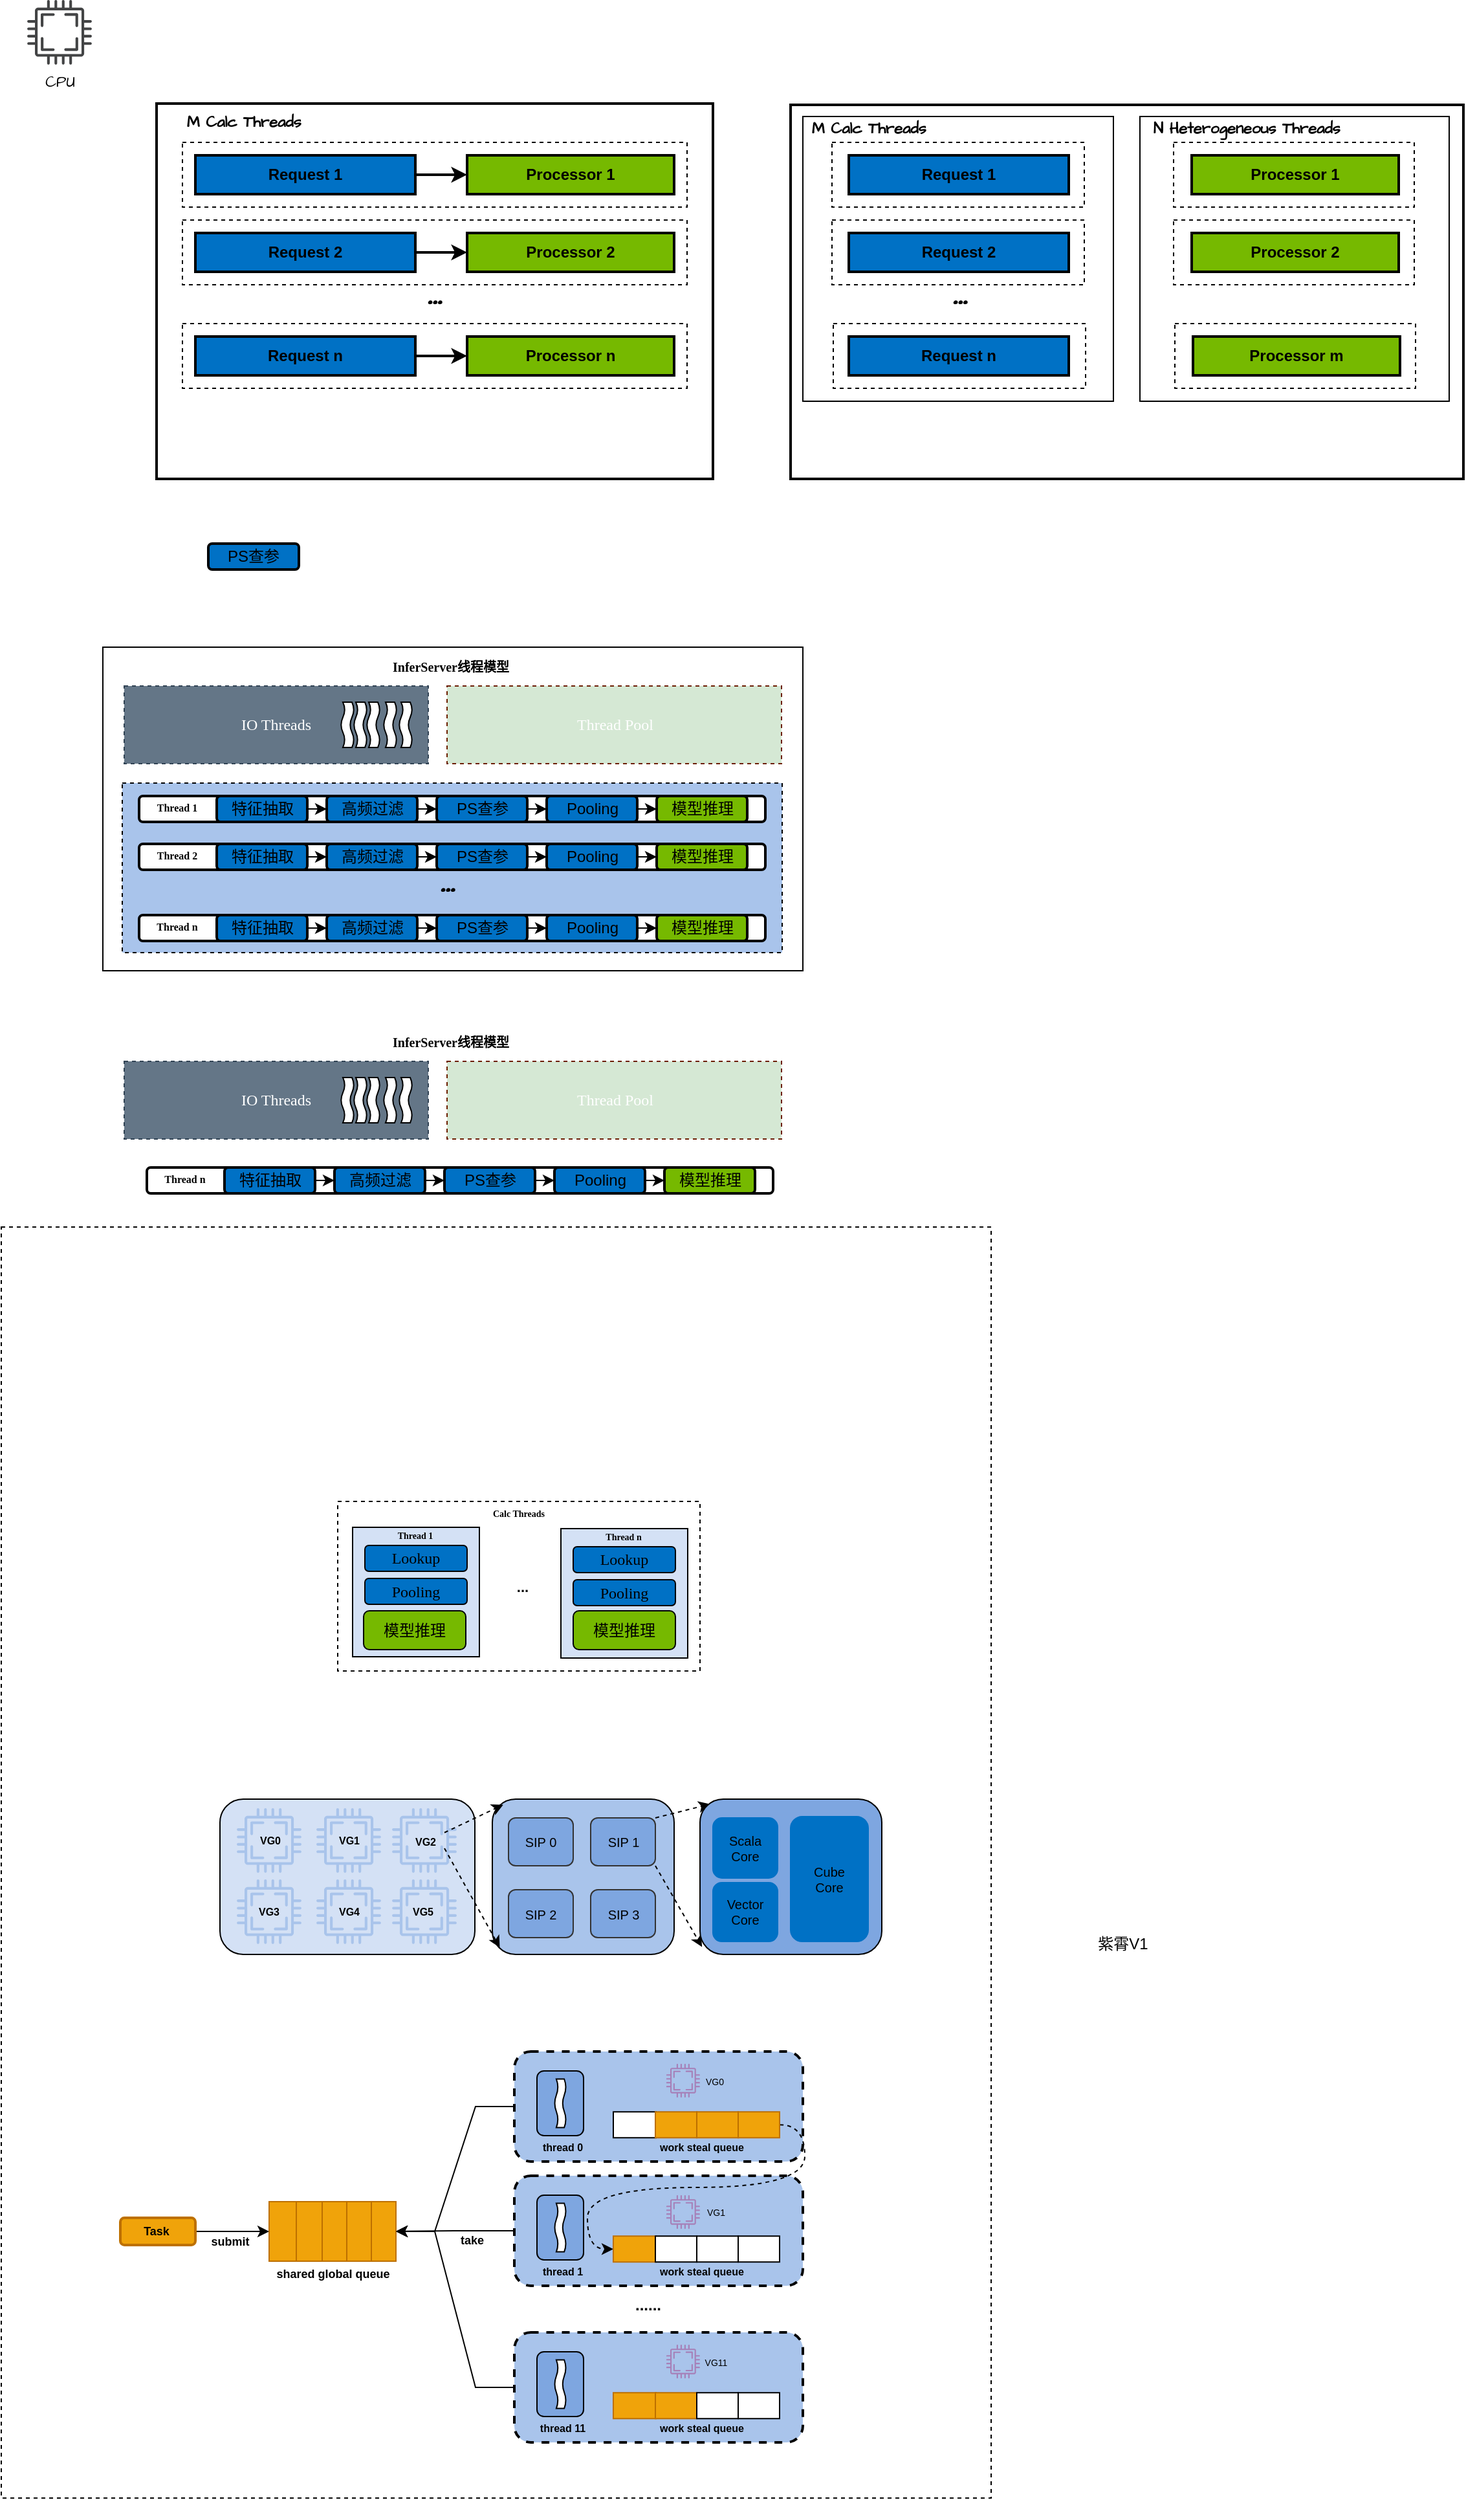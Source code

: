 <mxfile version="24.8.6">
  <diagram name="第 1 页" id="IZEYNK8IAkuICMWbv5_P">
    <mxGraphModel dx="977" dy="501" grid="1" gridSize="10" guides="1" tooltips="1" connect="1" arrows="1" fold="1" page="1" pageScale="1" pageWidth="827" pageHeight="1169" math="0" shadow="0">
      <root>
        <mxCell id="0" />
        <mxCell id="1" parent="0" />
        <mxCell id="9B94T_sQ_y04vvRiNsfj-221" value="" style="rounded=0;whiteSpace=wrap;html=1;hachureGap=4;fontFamily=Architects Daughter;fontSource=https%3A%2F%2Ffonts.googleapis.com%2Fcss%3Ffamily%3DArchitects%2BDaughter;strokeWidth=1;dashed=1;fillColor=#FFFFFF;" vertex="1" parent="1">
          <mxGeometry x="50" y="1018" width="765" height="982" as="geometry" />
        </mxCell>
        <mxCell id="9B94T_sQ_y04vvRiNsfj-279" value="" style="rounded=1;whiteSpace=wrap;html=1;hachureGap=4;fontFamily=Architects Daughter;fontSource=https%3A%2F%2Ffonts.googleapis.com%2Fcss%3Ffamily%3DArchitects%2BDaughter;dashed=1;strokeWidth=2;fillColor=#A9C4EB;" vertex="1" parent="1">
          <mxGeometry x="446.5" y="1751" width="223" height="85" as="geometry" />
        </mxCell>
        <mxCell id="9B94T_sQ_y04vvRiNsfj-306" style="edgeStyle=entityRelationEdgeStyle;rounded=0;hachureGap=4;orthogonalLoop=1;jettySize=auto;html=1;exitX=0;exitY=0.5;exitDx=0;exitDy=0;entryX=1;entryY=0.5;entryDx=0;entryDy=0;fontFamily=Architects Daughter;fontSource=https%3A%2F%2Ffonts.googleapis.com%2Fcss%3Ffamily%3DArchitects%2BDaughter;strokeWidth=1;" edge="1" parent="1" source="9B94T_sQ_y04vvRiNsfj-271" target="9B94T_sQ_y04vvRiNsfj-258">
          <mxGeometry relative="1" as="geometry" />
        </mxCell>
        <mxCell id="9B94T_sQ_y04vvRiNsfj-271" value="" style="rounded=1;whiteSpace=wrap;html=1;hachureGap=4;fontFamily=Architects Daughter;fontSource=https%3A%2F%2Ffonts.googleapis.com%2Fcss%3Ffamily%3DArchitects%2BDaughter;dashed=1;strokeWidth=2;fillColor=#A9C4EB;" vertex="1" parent="1">
          <mxGeometry x="446.5" y="1655" width="223" height="85" as="geometry" />
        </mxCell>
        <mxCell id="9B94T_sQ_y04vvRiNsfj-45" value="" style="rounded=0;whiteSpace=wrap;html=1;hachureGap=4;fontFamily=Architects Daughter;fontSource=https%3A%2F%2Ffonts.googleapis.com%2Fcss%3Ffamily%3DArchitects%2BDaughter;strokeWidth=1;glass=0;" vertex="1" parent="1">
          <mxGeometry x="128.5" y="570" width="541" height="250" as="geometry" />
        </mxCell>
        <mxCell id="9B94T_sQ_y04vvRiNsfj-133" value="" style="rounded=0;whiteSpace=wrap;html=1;hachureGap=4;fontFamily=Architects Daughter;fontSource=https%3A%2F%2Ffonts.googleapis.com%2Fcss%3Ffamily%3DArchitects%2BDaughter;strokeWidth=1;dashed=1;fillColor=#A9C4EB;" vertex="1" parent="1">
          <mxGeometry x="143.5" y="675" width="510" height="131" as="geometry" />
        </mxCell>
        <mxCell id="9B94T_sQ_y04vvRiNsfj-39" value="" style="rounded=0;whiteSpace=wrap;html=1;hachureGap=4;fontFamily=Architects Daughter;fontSource=https%3A%2F%2Ffonts.googleapis.com%2Fcss%3Ffamily%3DArchitects%2BDaughter;strokeWidth=2;" vertex="1" parent="1">
          <mxGeometry x="660" y="151" width="520" height="289" as="geometry" />
        </mxCell>
        <mxCell id="9B94T_sQ_y04vvRiNsfj-41" value="" style="rounded=0;whiteSpace=wrap;html=1;hachureGap=4;fontFamily=Architects Daughter;fontSource=https%3A%2F%2Ffonts.googleapis.com%2Fcss%3Ffamily%3DArchitects%2BDaughter;" vertex="1" parent="1">
          <mxGeometry x="930" y="160" width="239" height="220" as="geometry" />
        </mxCell>
        <mxCell id="9B94T_sQ_y04vvRiNsfj-40" value="" style="rounded=0;whiteSpace=wrap;html=1;hachureGap=4;fontFamily=Architects Daughter;fontSource=https%3A%2F%2Ffonts.googleapis.com%2Fcss%3Ffamily%3DArchitects%2BDaughter;" vertex="1" parent="1">
          <mxGeometry x="669.5" y="160" width="240" height="220" as="geometry" />
        </mxCell>
        <mxCell id="9B94T_sQ_y04vvRiNsfj-30" value="" style="rounded=0;whiteSpace=wrap;html=1;dashed=1;strokeWidth=1;glass=0;" vertex="1" parent="1">
          <mxGeometry x="956" y="180" width="186" height="50" as="geometry" />
        </mxCell>
        <mxCell id="9B94T_sQ_y04vvRiNsfj-14" value="" style="rounded=0;whiteSpace=wrap;html=1;hachureGap=4;fontFamily=Architects Daughter;fontSource=https%3A%2F%2Ffonts.googleapis.com%2Fcss%3Ffamily%3DArchitects%2BDaughter;strokeWidth=2;" vertex="1" parent="1">
          <mxGeometry x="170" y="150" width="430" height="290" as="geometry" />
        </mxCell>
        <mxCell id="9B94T_sQ_y04vvRiNsfj-1" value="" style="rounded=0;whiteSpace=wrap;html=1;dashed=1;strokeWidth=1;glass=0;" vertex="1" parent="1">
          <mxGeometry x="190" y="180" width="390" height="50" as="geometry" />
        </mxCell>
        <mxCell id="9B94T_sQ_y04vvRiNsfj-4" style="edgeStyle=orthogonalEdgeStyle;rounded=0;hachureGap=4;orthogonalLoop=1;jettySize=auto;html=1;exitX=1;exitY=0.5;exitDx=0;exitDy=0;entryX=0;entryY=0.5;entryDx=0;entryDy=0;fontFamily=Architects Daughter;fontSource=https%3A%2F%2Ffonts.googleapis.com%2Fcss%3Ffamily%3DArchitects%2BDaughter;strokeWidth=2;" edge="1" parent="1" source="9B94T_sQ_y04vvRiNsfj-2" target="9B94T_sQ_y04vvRiNsfj-3">
          <mxGeometry relative="1" as="geometry" />
        </mxCell>
        <mxCell id="9B94T_sQ_y04vvRiNsfj-2" value="&lt;b&gt;Request 1&lt;/b&gt;" style="rounded=0;whiteSpace=wrap;html=1;strokeWidth=2;fillColor=#0071c5;" vertex="1" parent="1">
          <mxGeometry x="200" y="190" width="170" height="30" as="geometry" />
        </mxCell>
        <mxCell id="9B94T_sQ_y04vvRiNsfj-3" value="&lt;b&gt;Processor 1&lt;/b&gt;" style="rounded=0;whiteSpace=wrap;html=1;strokeWidth=2;fillColor=#76B900;" vertex="1" parent="1">
          <mxGeometry x="410" y="190" width="160" height="30" as="geometry" />
        </mxCell>
        <mxCell id="9B94T_sQ_y04vvRiNsfj-6" value="" style="rounded=0;whiteSpace=wrap;html=1;dashed=1;strokeWidth=1;glass=0;" vertex="1" parent="1">
          <mxGeometry x="190" y="240" width="390" height="50" as="geometry" />
        </mxCell>
        <mxCell id="9B94T_sQ_y04vvRiNsfj-7" style="edgeStyle=orthogonalEdgeStyle;rounded=0;hachureGap=4;orthogonalLoop=1;jettySize=auto;html=1;exitX=1;exitY=0.5;exitDx=0;exitDy=0;entryX=0;entryY=0.5;entryDx=0;entryDy=0;fontFamily=Architects Daughter;fontSource=https%3A%2F%2Ffonts.googleapis.com%2Fcss%3Ffamily%3DArchitects%2BDaughter;strokeWidth=2;" edge="1" parent="1" source="9B94T_sQ_y04vvRiNsfj-8" target="9B94T_sQ_y04vvRiNsfj-9">
          <mxGeometry relative="1" as="geometry" />
        </mxCell>
        <mxCell id="9B94T_sQ_y04vvRiNsfj-8" value="&lt;b&gt;Request 2&lt;/b&gt;" style="rounded=0;whiteSpace=wrap;html=1;strokeWidth=2;fillColor=#0071C5;" vertex="1" parent="1">
          <mxGeometry x="200" y="250" width="170" height="30" as="geometry" />
        </mxCell>
        <mxCell id="9B94T_sQ_y04vvRiNsfj-9" value="&lt;b&gt;Processor 2&lt;/b&gt;" style="rounded=0;whiteSpace=wrap;html=1;strokeWidth=2;fillColor=#76B900;" vertex="1" parent="1">
          <mxGeometry x="410" y="250" width="160" height="30" as="geometry" />
        </mxCell>
        <mxCell id="9B94T_sQ_y04vvRiNsfj-10" value="" style="rounded=0;whiteSpace=wrap;html=1;dashed=1;strokeWidth=1;glass=0;" vertex="1" parent="1">
          <mxGeometry x="190" y="320" width="390" height="50" as="geometry" />
        </mxCell>
        <mxCell id="9B94T_sQ_y04vvRiNsfj-11" style="edgeStyle=orthogonalEdgeStyle;rounded=0;hachureGap=4;orthogonalLoop=1;jettySize=auto;html=1;exitX=1;exitY=0.5;exitDx=0;exitDy=0;entryX=0;entryY=0.5;entryDx=0;entryDy=0;fontFamily=Architects Daughter;fontSource=https%3A%2F%2Ffonts.googleapis.com%2Fcss%3Ffamily%3DArchitects%2BDaughter;strokeWidth=2;" edge="1" parent="1" source="9B94T_sQ_y04vvRiNsfj-12" target="9B94T_sQ_y04vvRiNsfj-13">
          <mxGeometry relative="1" as="geometry" />
        </mxCell>
        <mxCell id="9B94T_sQ_y04vvRiNsfj-12" value="&lt;b&gt;Request n&lt;/b&gt;" style="rounded=0;whiteSpace=wrap;html=1;strokeWidth=2;fillColor=#0071C5;" vertex="1" parent="1">
          <mxGeometry x="200" y="330" width="170" height="30" as="geometry" />
        </mxCell>
        <mxCell id="9B94T_sQ_y04vvRiNsfj-13" value="&lt;b&gt;Processor n&lt;/b&gt;" style="rounded=0;whiteSpace=wrap;html=1;strokeWidth=2;fillColor=#76B900;" vertex="1" parent="1">
          <mxGeometry x="410" y="330" width="160" height="30" as="geometry" />
        </mxCell>
        <mxCell id="9B94T_sQ_y04vvRiNsfj-15" value="&lt;b&gt;&lt;font style=&quot;font-size: 27px;&quot;&gt;...&lt;/font&gt;&lt;/b&gt;" style="text;html=1;align=center;verticalAlign=middle;whiteSpace=wrap;rounded=0;fontFamily=Architects Daughter;fontSource=https%3A%2F%2Ffonts.googleapis.com%2Fcss%3Ffamily%3DArchitects%2BDaughter;" vertex="1" parent="1">
          <mxGeometry x="355" y="282" width="60" height="30" as="geometry" />
        </mxCell>
        <mxCell id="9B94T_sQ_y04vvRiNsfj-17" value="" style="rounded=0;whiteSpace=wrap;html=1;dashed=1;strokeWidth=1;glass=0;" vertex="1" parent="1">
          <mxGeometry x="692" y="180" width="195" height="50" as="geometry" />
        </mxCell>
        <mxCell id="9B94T_sQ_y04vvRiNsfj-19" value="&lt;b&gt;Request 1&lt;/b&gt;" style="rounded=0;whiteSpace=wrap;html=1;strokeWidth=2;fillColor=#0071c5;" vertex="1" parent="1">
          <mxGeometry x="705" y="190" width="170" height="30" as="geometry" />
        </mxCell>
        <mxCell id="9B94T_sQ_y04vvRiNsfj-20" value="&lt;b&gt;Processor 1&lt;/b&gt;" style="rounded=0;whiteSpace=wrap;html=1;strokeWidth=2;fillColor=#76B900;" vertex="1" parent="1">
          <mxGeometry x="970" y="190" width="160" height="30" as="geometry" />
        </mxCell>
        <mxCell id="9B94T_sQ_y04vvRiNsfj-21" value="" style="rounded=0;whiteSpace=wrap;html=1;dashed=1;strokeWidth=1;glass=0;" vertex="1" parent="1">
          <mxGeometry x="692" y="240" width="195" height="50" as="geometry" />
        </mxCell>
        <mxCell id="9B94T_sQ_y04vvRiNsfj-23" value="&lt;b&gt;Request 2&lt;/b&gt;" style="rounded=0;whiteSpace=wrap;html=1;strokeWidth=2;fillColor=#0071C5;" vertex="1" parent="1">
          <mxGeometry x="705" y="250" width="170" height="30" as="geometry" />
        </mxCell>
        <mxCell id="9B94T_sQ_y04vvRiNsfj-25" value="" style="rounded=0;whiteSpace=wrap;html=1;dashed=1;strokeWidth=1;glass=0;" vertex="1" parent="1">
          <mxGeometry x="693" y="320" width="195" height="50" as="geometry" />
        </mxCell>
        <mxCell id="9B94T_sQ_y04vvRiNsfj-27" value="&lt;b&gt;Request n&lt;/b&gt;" style="rounded=0;whiteSpace=wrap;html=1;strokeWidth=2;fillColor=#0071C5;" vertex="1" parent="1">
          <mxGeometry x="705" y="330" width="170" height="30" as="geometry" />
        </mxCell>
        <mxCell id="9B94T_sQ_y04vvRiNsfj-29" value="&lt;b&gt;&lt;font style=&quot;font-size: 27px;&quot;&gt;...&lt;/font&gt;&lt;/b&gt;" style="text;html=1;align=center;verticalAlign=middle;whiteSpace=wrap;rounded=0;fontFamily=Architects Daughter;fontSource=https%3A%2F%2Ffonts.googleapis.com%2Fcss%3Ffamily%3DArchitects%2BDaughter;" vertex="1" parent="1">
          <mxGeometry x="761" y="282" width="60" height="30" as="geometry" />
        </mxCell>
        <mxCell id="9B94T_sQ_y04vvRiNsfj-34" value="M Calc Threads&amp;nbsp;" style="text;html=1;align=center;verticalAlign=middle;whiteSpace=wrap;rounded=0;fontFamily=Architects Daughter;fontSource=https%3A%2F%2Ffonts.googleapis.com%2Fcss%3Ffamily%3DArchitects%2BDaughter;strokeWidth=4;fontStyle=1" vertex="1" parent="1">
          <mxGeometry x="180" y="150" width="120" height="30" as="geometry" />
        </mxCell>
        <mxCell id="9B94T_sQ_y04vvRiNsfj-35" value="" style="rounded=0;whiteSpace=wrap;html=1;dashed=1;strokeWidth=1;glass=0;" vertex="1" parent="1">
          <mxGeometry x="956" y="240" width="186" height="50" as="geometry" />
        </mxCell>
        <mxCell id="9B94T_sQ_y04vvRiNsfj-36" value="&lt;b&gt;Processor 2&lt;/b&gt;" style="rounded=0;whiteSpace=wrap;html=1;strokeWidth=2;fillColor=#76B900;" vertex="1" parent="1">
          <mxGeometry x="970" y="250" width="160" height="30" as="geometry" />
        </mxCell>
        <mxCell id="9B94T_sQ_y04vvRiNsfj-37" value="" style="rounded=0;whiteSpace=wrap;html=1;dashed=1;strokeWidth=1;glass=0;" vertex="1" parent="1">
          <mxGeometry x="957" y="320" width="186" height="50" as="geometry" />
        </mxCell>
        <mxCell id="9B94T_sQ_y04vvRiNsfj-38" value="&lt;b&gt;Processor m&lt;/b&gt;" style="rounded=0;whiteSpace=wrap;html=1;strokeWidth=2;fillColor=#76B900;" vertex="1" parent="1">
          <mxGeometry x="971" y="330" width="160" height="30" as="geometry" />
        </mxCell>
        <mxCell id="9B94T_sQ_y04vvRiNsfj-42" value="M Calc Threads&amp;nbsp;" style="text;html=1;align=center;verticalAlign=middle;whiteSpace=wrap;rounded=0;fontFamily=Architects Daughter;fontSource=https%3A%2F%2Ffonts.googleapis.com%2Fcss%3Ffamily%3DArchitects%2BDaughter;strokeWidth=4;fontStyle=1" vertex="1" parent="1">
          <mxGeometry x="663" y="160" width="120" height="20" as="geometry" />
        </mxCell>
        <mxCell id="9B94T_sQ_y04vvRiNsfj-43" value="N Heterogeneous Threads&amp;nbsp;" style="text;html=1;align=center;verticalAlign=middle;whiteSpace=wrap;rounded=0;fontFamily=Architects Daughter;fontSource=https%3A%2F%2Ffonts.googleapis.com%2Fcss%3Ffamily%3DArchitects%2BDaughter;strokeWidth=4;fontStyle=1" vertex="1" parent="1">
          <mxGeometry x="930" y="160" width="170" height="20" as="geometry" />
        </mxCell>
        <mxCell id="9B94T_sQ_y04vvRiNsfj-44" value="CPU" style="sketch=0;pointerEvents=1;shadow=0;dashed=0;html=1;strokeColor=none;fillColor=#434445;aspect=fixed;labelPosition=center;verticalLabelPosition=bottom;verticalAlign=top;align=center;outlineConnect=0;shape=mxgraph.vvd.cpu;hachureGap=4;jiggle=2;curveFitting=1;fontFamily=Architects Daughter;fontSource=https%3A%2F%2Ffonts.googleapis.com%2Fcss%3Ffamily%3DArchitects%2BDaughter;" vertex="1" parent="1">
          <mxGeometry x="70" y="70" width="50" height="50" as="geometry" />
        </mxCell>
        <mxCell id="9B94T_sQ_y04vvRiNsfj-46" value="" style="rounded=1;whiteSpace=wrap;html=1;strokeWidth=2;glass=0;" vertex="1" parent="1">
          <mxGeometry x="156.5" y="685" width="484" height="20" as="geometry" />
        </mxCell>
        <mxCell id="9B94T_sQ_y04vvRiNsfj-70" style="edgeStyle=orthogonalEdgeStyle;rounded=0;hachureGap=4;orthogonalLoop=1;jettySize=auto;html=1;exitX=1;exitY=0.5;exitDx=0;exitDy=0;entryX=0;entryY=0.5;entryDx=0;entryDy=0;fontFamily=Architects Daughter;fontSource=https%3A%2F%2Ffonts.googleapis.com%2Fcss%3Ffamily%3DArchitects%2BDaughter;" edge="1" parent="1" source="9B94T_sQ_y04vvRiNsfj-48" target="9B94T_sQ_y04vvRiNsfj-62">
          <mxGeometry relative="1" as="geometry" />
        </mxCell>
        <mxCell id="9B94T_sQ_y04vvRiNsfj-48" value="特征抽取" style="rounded=1;whiteSpace=wrap;html=1;strokeWidth=2;fillColor=#0071c5;" vertex="1" parent="1">
          <mxGeometry x="216.5" y="685" width="70" height="20" as="geometry" />
        </mxCell>
        <mxCell id="9B94T_sQ_y04vvRiNsfj-71" style="edgeStyle=orthogonalEdgeStyle;rounded=0;hachureGap=4;orthogonalLoop=1;jettySize=auto;html=1;exitX=1;exitY=0.5;exitDx=0;exitDy=0;entryX=0;entryY=0.5;entryDx=0;entryDy=0;fontFamily=Architects Daughter;fontSource=https%3A%2F%2Ffonts.googleapis.com%2Fcss%3Ffamily%3DArchitects%2BDaughter;" edge="1" parent="1" source="9B94T_sQ_y04vvRiNsfj-62" target="9B94T_sQ_y04vvRiNsfj-64">
          <mxGeometry relative="1" as="geometry" />
        </mxCell>
        <mxCell id="9B94T_sQ_y04vvRiNsfj-62" value="高频过滤" style="rounded=1;whiteSpace=wrap;html=1;strokeWidth=2;fillColor=#0071c5;" vertex="1" parent="1">
          <mxGeometry x="301.5" y="685" width="70" height="20" as="geometry" />
        </mxCell>
        <mxCell id="9B94T_sQ_y04vvRiNsfj-74" style="edgeStyle=orthogonalEdgeStyle;rounded=0;hachureGap=4;orthogonalLoop=1;jettySize=auto;html=1;exitX=1;exitY=0.5;exitDx=0;exitDy=0;entryX=0;entryY=0.5;entryDx=0;entryDy=0;fontFamily=Architects Daughter;fontSource=https%3A%2F%2Ffonts.googleapis.com%2Fcss%3Ffamily%3DArchitects%2BDaughter;" edge="1" parent="1" source="9B94T_sQ_y04vvRiNsfj-63" target="9B94T_sQ_y04vvRiNsfj-65">
          <mxGeometry relative="1" as="geometry" />
        </mxCell>
        <mxCell id="9B94T_sQ_y04vvRiNsfj-63" value="Pooling" style="rounded=1;whiteSpace=wrap;html=1;strokeWidth=2;fillColor=#0071c5;" vertex="1" parent="1">
          <mxGeometry x="471.5" y="685" width="70" height="20" as="geometry" />
        </mxCell>
        <mxCell id="9B94T_sQ_y04vvRiNsfj-72" style="edgeStyle=orthogonalEdgeStyle;rounded=0;hachureGap=4;orthogonalLoop=1;jettySize=auto;html=1;exitX=1;exitY=0.5;exitDx=0;exitDy=0;entryX=0;entryY=0.5;entryDx=0;entryDy=0;fontFamily=Architects Daughter;fontSource=https%3A%2F%2Ffonts.googleapis.com%2Fcss%3Ffamily%3DArchitects%2BDaughter;" edge="1" parent="1" source="9B94T_sQ_y04vvRiNsfj-64" target="9B94T_sQ_y04vvRiNsfj-63">
          <mxGeometry relative="1" as="geometry" />
        </mxCell>
        <mxCell id="9B94T_sQ_y04vvRiNsfj-64" value="&lt;span style=&quot;font-weight: normal;&quot;&gt;PS查参&lt;/span&gt;" style="rounded=1;whiteSpace=wrap;html=1;strokeWidth=2;fillColor=#0071c5;fontStyle=1" vertex="1" parent="1">
          <mxGeometry x="386.5" y="685" width="70" height="20" as="geometry" />
        </mxCell>
        <mxCell id="9B94T_sQ_y04vvRiNsfj-65" value="模型推理" style="rounded=1;whiteSpace=wrap;html=1;strokeWidth=2;fillColor=#76B900;" vertex="1" parent="1">
          <mxGeometry x="556.5" y="685" width="70" height="20" as="geometry" />
        </mxCell>
        <mxCell id="9B94T_sQ_y04vvRiNsfj-85" value="InferServer线程模型" style="text;html=1;align=center;verticalAlign=middle;whiteSpace=wrap;rounded=0;fontFamily=Verdana;strokeWidth=4;fontStyle=1;fontSize=10;" vertex="1" parent="1">
          <mxGeometry x="339.25" y="570" width="117.25" height="30" as="geometry" />
        </mxCell>
        <mxCell id="9B94T_sQ_y04vvRiNsfj-109" value="&lt;font style=&quot;font-size: 8px;&quot;&gt;Thread 1&lt;/font&gt;" style="text;html=1;align=center;verticalAlign=middle;whiteSpace=wrap;rounded=0;fontFamily=Verdana;strokeWidth=4;fontStyle=1;" vertex="1" parent="1">
          <mxGeometry x="150.5" y="683" width="70" height="20" as="geometry" />
        </mxCell>
        <mxCell id="9B94T_sQ_y04vvRiNsfj-110" value="&lt;span style=&quot;font-weight: normal;&quot;&gt;PS查参&lt;/span&gt;" style="rounded=1;whiteSpace=wrap;html=1;strokeWidth=2;fillColor=#0071c5;fontStyle=1" vertex="1" parent="1">
          <mxGeometry x="210" y="490" width="70" height="20" as="geometry" />
        </mxCell>
        <mxCell id="9B94T_sQ_y04vvRiNsfj-111" value="" style="rounded=1;whiteSpace=wrap;html=1;strokeWidth=2;glass=0;" vertex="1" parent="1">
          <mxGeometry x="156.5" y="722" width="484" height="20" as="geometry" />
        </mxCell>
        <mxCell id="9B94T_sQ_y04vvRiNsfj-112" style="edgeStyle=orthogonalEdgeStyle;rounded=0;hachureGap=4;orthogonalLoop=1;jettySize=auto;html=1;exitX=1;exitY=0.5;exitDx=0;exitDy=0;entryX=0;entryY=0.5;entryDx=0;entryDy=0;fontFamily=Architects Daughter;fontSource=https%3A%2F%2Ffonts.googleapis.com%2Fcss%3Ffamily%3DArchitects%2BDaughter;" edge="1" parent="1" source="9B94T_sQ_y04vvRiNsfj-113" target="9B94T_sQ_y04vvRiNsfj-115">
          <mxGeometry relative="1" as="geometry" />
        </mxCell>
        <mxCell id="9B94T_sQ_y04vvRiNsfj-113" value="特征抽取" style="rounded=1;whiteSpace=wrap;html=1;strokeWidth=2;fillColor=#0071c5;" vertex="1" parent="1">
          <mxGeometry x="216.5" y="722" width="70" height="20" as="geometry" />
        </mxCell>
        <mxCell id="9B94T_sQ_y04vvRiNsfj-114" style="edgeStyle=orthogonalEdgeStyle;rounded=0;hachureGap=4;orthogonalLoop=1;jettySize=auto;html=1;exitX=1;exitY=0.5;exitDx=0;exitDy=0;entryX=0;entryY=0.5;entryDx=0;entryDy=0;fontFamily=Architects Daughter;fontSource=https%3A%2F%2Ffonts.googleapis.com%2Fcss%3Ffamily%3DArchitects%2BDaughter;" edge="1" parent="1" source="9B94T_sQ_y04vvRiNsfj-115" target="9B94T_sQ_y04vvRiNsfj-119">
          <mxGeometry relative="1" as="geometry" />
        </mxCell>
        <mxCell id="9B94T_sQ_y04vvRiNsfj-115" value="高频过滤" style="rounded=1;whiteSpace=wrap;html=1;strokeWidth=2;fillColor=#0071c5;" vertex="1" parent="1">
          <mxGeometry x="301.5" y="722" width="70" height="20" as="geometry" />
        </mxCell>
        <mxCell id="9B94T_sQ_y04vvRiNsfj-116" style="edgeStyle=orthogonalEdgeStyle;rounded=0;hachureGap=4;orthogonalLoop=1;jettySize=auto;html=1;exitX=1;exitY=0.5;exitDx=0;exitDy=0;entryX=0;entryY=0.5;entryDx=0;entryDy=0;fontFamily=Architects Daughter;fontSource=https%3A%2F%2Ffonts.googleapis.com%2Fcss%3Ffamily%3DArchitects%2BDaughter;" edge="1" parent="1" source="9B94T_sQ_y04vvRiNsfj-117" target="9B94T_sQ_y04vvRiNsfj-120">
          <mxGeometry relative="1" as="geometry" />
        </mxCell>
        <mxCell id="9B94T_sQ_y04vvRiNsfj-117" value="Pooling" style="rounded=1;whiteSpace=wrap;html=1;strokeWidth=2;fillColor=#0071c5;" vertex="1" parent="1">
          <mxGeometry x="471.5" y="722" width="70" height="20" as="geometry" />
        </mxCell>
        <mxCell id="9B94T_sQ_y04vvRiNsfj-118" style="edgeStyle=orthogonalEdgeStyle;rounded=0;hachureGap=4;orthogonalLoop=1;jettySize=auto;html=1;exitX=1;exitY=0.5;exitDx=0;exitDy=0;entryX=0;entryY=0.5;entryDx=0;entryDy=0;fontFamily=Architects Daughter;fontSource=https%3A%2F%2Ffonts.googleapis.com%2Fcss%3Ffamily%3DArchitects%2BDaughter;" edge="1" parent="1" source="9B94T_sQ_y04vvRiNsfj-119" target="9B94T_sQ_y04vvRiNsfj-117">
          <mxGeometry relative="1" as="geometry" />
        </mxCell>
        <mxCell id="9B94T_sQ_y04vvRiNsfj-119" value="&lt;span style=&quot;font-weight: normal;&quot;&gt;PS查参&lt;/span&gt;" style="rounded=1;whiteSpace=wrap;html=1;strokeWidth=2;fillColor=#0071c5;fontStyle=1" vertex="1" parent="1">
          <mxGeometry x="386.5" y="722" width="70" height="20" as="geometry" />
        </mxCell>
        <mxCell id="9B94T_sQ_y04vvRiNsfj-120" value="模型推理" style="rounded=1;whiteSpace=wrap;html=1;strokeWidth=2;fillColor=#76B900;" vertex="1" parent="1">
          <mxGeometry x="556.5" y="722" width="70" height="20" as="geometry" />
        </mxCell>
        <mxCell id="9B94T_sQ_y04vvRiNsfj-121" value="&lt;font style=&quot;font-size: 8px;&quot;&gt;Thread 2&lt;/font&gt;" style="text;html=1;align=center;verticalAlign=middle;whiteSpace=wrap;rounded=0;fontFamily=Verdana;strokeWidth=4;fontStyle=1;" vertex="1" parent="1">
          <mxGeometry x="150.5" y="720" width="70" height="20" as="geometry" />
        </mxCell>
        <mxCell id="9B94T_sQ_y04vvRiNsfj-122" value="" style="rounded=1;whiteSpace=wrap;html=1;strokeWidth=2;glass=0;" vertex="1" parent="1">
          <mxGeometry x="156.5" y="777" width="484" height="20" as="geometry" />
        </mxCell>
        <mxCell id="9B94T_sQ_y04vvRiNsfj-123" style="edgeStyle=orthogonalEdgeStyle;rounded=0;hachureGap=4;orthogonalLoop=1;jettySize=auto;html=1;exitX=1;exitY=0.5;exitDx=0;exitDy=0;entryX=0;entryY=0.5;entryDx=0;entryDy=0;fontFamily=Architects Daughter;fontSource=https%3A%2F%2Ffonts.googleapis.com%2Fcss%3Ffamily%3DArchitects%2BDaughter;" edge="1" parent="1" source="9B94T_sQ_y04vvRiNsfj-124" target="9B94T_sQ_y04vvRiNsfj-126">
          <mxGeometry relative="1" as="geometry" />
        </mxCell>
        <mxCell id="9B94T_sQ_y04vvRiNsfj-124" value="特征抽取" style="rounded=1;whiteSpace=wrap;html=1;strokeWidth=2;fillColor=#0071c5;" vertex="1" parent="1">
          <mxGeometry x="216.5" y="777" width="70" height="20" as="geometry" />
        </mxCell>
        <mxCell id="9B94T_sQ_y04vvRiNsfj-125" style="edgeStyle=orthogonalEdgeStyle;rounded=0;hachureGap=4;orthogonalLoop=1;jettySize=auto;html=1;exitX=1;exitY=0.5;exitDx=0;exitDy=0;entryX=0;entryY=0.5;entryDx=0;entryDy=0;fontFamily=Architects Daughter;fontSource=https%3A%2F%2Ffonts.googleapis.com%2Fcss%3Ffamily%3DArchitects%2BDaughter;" edge="1" parent="1" source="9B94T_sQ_y04vvRiNsfj-126" target="9B94T_sQ_y04vvRiNsfj-130">
          <mxGeometry relative="1" as="geometry" />
        </mxCell>
        <mxCell id="9B94T_sQ_y04vvRiNsfj-126" value="高频过滤" style="rounded=1;whiteSpace=wrap;html=1;strokeWidth=2;fillColor=#0071c5;" vertex="1" parent="1">
          <mxGeometry x="301.5" y="777" width="70" height="20" as="geometry" />
        </mxCell>
        <mxCell id="9B94T_sQ_y04vvRiNsfj-127" style="edgeStyle=orthogonalEdgeStyle;rounded=0;hachureGap=4;orthogonalLoop=1;jettySize=auto;html=1;exitX=1;exitY=0.5;exitDx=0;exitDy=0;entryX=0;entryY=0.5;entryDx=0;entryDy=0;fontFamily=Architects Daughter;fontSource=https%3A%2F%2Ffonts.googleapis.com%2Fcss%3Ffamily%3DArchitects%2BDaughter;" edge="1" parent="1" source="9B94T_sQ_y04vvRiNsfj-128" target="9B94T_sQ_y04vvRiNsfj-131">
          <mxGeometry relative="1" as="geometry" />
        </mxCell>
        <mxCell id="9B94T_sQ_y04vvRiNsfj-128" value="Pooling" style="rounded=1;whiteSpace=wrap;html=1;strokeWidth=2;fillColor=#0071c5;" vertex="1" parent="1">
          <mxGeometry x="471.5" y="777" width="70" height="20" as="geometry" />
        </mxCell>
        <mxCell id="9B94T_sQ_y04vvRiNsfj-129" style="edgeStyle=orthogonalEdgeStyle;rounded=0;hachureGap=4;orthogonalLoop=1;jettySize=auto;html=1;exitX=1;exitY=0.5;exitDx=0;exitDy=0;entryX=0;entryY=0.5;entryDx=0;entryDy=0;fontFamily=Architects Daughter;fontSource=https%3A%2F%2Ffonts.googleapis.com%2Fcss%3Ffamily%3DArchitects%2BDaughter;" edge="1" parent="1" source="9B94T_sQ_y04vvRiNsfj-130" target="9B94T_sQ_y04vvRiNsfj-128">
          <mxGeometry relative="1" as="geometry" />
        </mxCell>
        <mxCell id="9B94T_sQ_y04vvRiNsfj-130" value="&lt;span style=&quot;font-weight: normal;&quot;&gt;PS查参&lt;/span&gt;" style="rounded=1;whiteSpace=wrap;html=1;strokeWidth=2;fillColor=#0071c5;fontStyle=1" vertex="1" parent="1">
          <mxGeometry x="386.5" y="777" width="70" height="20" as="geometry" />
        </mxCell>
        <mxCell id="9B94T_sQ_y04vvRiNsfj-131" value="模型推理" style="rounded=1;whiteSpace=wrap;html=1;strokeWidth=2;fillColor=#76B900;" vertex="1" parent="1">
          <mxGeometry x="556.5" y="777" width="70" height="20" as="geometry" />
        </mxCell>
        <mxCell id="9B94T_sQ_y04vvRiNsfj-132" value="&lt;font style=&quot;font-size: 8px;&quot;&gt;Thread n&lt;/font&gt;" style="text;html=1;align=center;verticalAlign=middle;whiteSpace=wrap;rounded=0;fontFamily=Verdana;strokeWidth=4;fontStyle=1;" vertex="1" parent="1">
          <mxGeometry x="150.5" y="775" width="70" height="20" as="geometry" />
        </mxCell>
        <mxCell id="9B94T_sQ_y04vvRiNsfj-135" value="&lt;b&gt;&lt;font style=&quot;font-size: 27px;&quot;&gt;...&lt;/font&gt;&lt;/b&gt;" style="text;html=1;align=center;verticalAlign=middle;whiteSpace=wrap;rounded=0;fontFamily=Architects Daughter;fontSource=https%3A%2F%2Ffonts.googleapis.com%2Fcss%3Ffamily%3DArchitects%2BDaughter;" vertex="1" parent="1">
          <mxGeometry x="365" y="736" width="60" height="30" as="geometry" />
        </mxCell>
        <mxCell id="9B94T_sQ_y04vvRiNsfj-136" value="&lt;font face=&quot;Verdana&quot;&gt;IO Threads&lt;/font&gt;" style="rounded=0;whiteSpace=wrap;html=1;hachureGap=4;fontFamily=Architects Daughter;fontSource=https%3A%2F%2Ffonts.googleapis.com%2Fcss%3Ffamily%3DArchitects%2BDaughter;fillColor=#647687;fontColor=#ffffff;strokeColor=#314354;dashed=1;" vertex="1" parent="1">
          <mxGeometry x="145" y="600" width="235" height="60" as="geometry" />
        </mxCell>
        <mxCell id="9B94T_sQ_y04vvRiNsfj-137" value="&lt;font face=&quot;Verdana&quot;&gt;Thread Pool&lt;/font&gt;" style="rounded=0;whiteSpace=wrap;html=1;hachureGap=4;fontFamily=Architects Daughter;fontSource=https%3A%2F%2Ffonts.googleapis.com%2Fcss%3Ffamily%3DArchitects%2BDaughter;dashed=1;fillColor=#D5E8D4;fontColor=#ffffff;strokeColor=#6D1F00;" vertex="1" parent="1">
          <mxGeometry x="394.5" y="600" width="258.5" height="60" as="geometry" />
        </mxCell>
        <mxCell id="9B94T_sQ_y04vvRiNsfj-139" value="" style="verticalLabelPosition=bottom;verticalAlign=top;html=1;shape=mxgraph.basic.wave2;dy=0.3;hachureGap=4;fontFamily=Architects Daughter;fontSource=https%3A%2F%2Ffonts.googleapis.com%2Fcss%3Ffamily%3DArchitects%2BDaughter;rotation=90;" vertex="1" parent="1">
          <mxGeometry x="300" y="625" width="35" height="10" as="geometry" />
        </mxCell>
        <mxCell id="9B94T_sQ_y04vvRiNsfj-140" value="" style="verticalLabelPosition=bottom;verticalAlign=top;html=1;shape=mxgraph.basic.wave2;dy=0.3;hachureGap=4;fontFamily=Architects Daughter;fontSource=https%3A%2F%2Ffonts.googleapis.com%2Fcss%3Ffamily%3DArchitects%2BDaughter;rotation=90;" vertex="1" parent="1">
          <mxGeometry x="310" y="625" width="35" height="10" as="geometry" />
        </mxCell>
        <mxCell id="9B94T_sQ_y04vvRiNsfj-141" value="" style="verticalLabelPosition=bottom;verticalAlign=top;html=1;shape=mxgraph.basic.wave2;dy=0.3;hachureGap=4;fontFamily=Architects Daughter;fontSource=https%3A%2F%2Ffonts.googleapis.com%2Fcss%3Ffamily%3DArchitects%2BDaughter;rotation=90;" vertex="1" parent="1">
          <mxGeometry x="320" y="625" width="35" height="10" as="geometry" />
        </mxCell>
        <mxCell id="9B94T_sQ_y04vvRiNsfj-142" value="" style="verticalLabelPosition=bottom;verticalAlign=top;html=1;shape=mxgraph.basic.wave2;dy=0.3;hachureGap=4;fontFamily=Architects Daughter;fontSource=https%3A%2F%2Ffonts.googleapis.com%2Fcss%3Ffamily%3DArchitects%2BDaughter;rotation=90;" vertex="1" parent="1">
          <mxGeometry x="345" y="625" width="35" height="10" as="geometry" />
        </mxCell>
        <mxCell id="9B94T_sQ_y04vvRiNsfj-143" value="" style="verticalLabelPosition=bottom;verticalAlign=top;html=1;shape=mxgraph.basic.wave2;dy=0.3;hachureGap=4;fontFamily=Architects Daughter;fontSource=https%3A%2F%2Ffonts.googleapis.com%2Fcss%3Ffamily%3DArchitects%2BDaughter;rotation=90;" vertex="1" parent="1">
          <mxGeometry x="333" y="625" width="35" height="10" as="geometry" />
        </mxCell>
        <mxCell id="9B94T_sQ_y04vvRiNsfj-145" value="" style="rounded=0;whiteSpace=wrap;html=1;hachureGap=4;fontFamily=Architects Daughter;fontSource=https%3A%2F%2Ffonts.googleapis.com%2Fcss%3Ffamily%3DArchitects%2BDaughter;strokeWidth=1;dashed=1;fillColor=#FFFFFF;" vertex="1" parent="1">
          <mxGeometry x="310" y="1230" width="280" height="131" as="geometry" />
        </mxCell>
        <mxCell id="9B94T_sQ_y04vvRiNsfj-156" value="InferServer线程模型" style="text;html=1;align=center;verticalAlign=middle;whiteSpace=wrap;rounded=0;fontFamily=Verdana;strokeWidth=4;fontStyle=1;fontSize=10;" vertex="1" parent="1">
          <mxGeometry x="339.25" y="860" width="117.25" height="30" as="geometry" />
        </mxCell>
        <mxCell id="9B94T_sQ_y04vvRiNsfj-169" value="" style="rounded=1;whiteSpace=wrap;html=1;strokeWidth=2;glass=0;" vertex="1" parent="1">
          <mxGeometry x="162.5" y="972" width="484" height="20" as="geometry" />
        </mxCell>
        <mxCell id="9B94T_sQ_y04vvRiNsfj-170" style="edgeStyle=orthogonalEdgeStyle;rounded=0;hachureGap=4;orthogonalLoop=1;jettySize=auto;html=1;exitX=1;exitY=0.5;exitDx=0;exitDy=0;entryX=0;entryY=0.5;entryDx=0;entryDy=0;fontFamily=Architects Daughter;fontSource=https%3A%2F%2Ffonts.googleapis.com%2Fcss%3Ffamily%3DArchitects%2BDaughter;" edge="1" parent="1" source="9B94T_sQ_y04vvRiNsfj-171" target="9B94T_sQ_y04vvRiNsfj-173">
          <mxGeometry relative="1" as="geometry" />
        </mxCell>
        <mxCell id="9B94T_sQ_y04vvRiNsfj-171" value="特征抽取" style="rounded=1;whiteSpace=wrap;html=1;strokeWidth=2;fillColor=#0071c5;" vertex="1" parent="1">
          <mxGeometry x="222.5" y="972" width="70" height="20" as="geometry" />
        </mxCell>
        <mxCell id="9B94T_sQ_y04vvRiNsfj-172" style="edgeStyle=orthogonalEdgeStyle;rounded=0;hachureGap=4;orthogonalLoop=1;jettySize=auto;html=1;exitX=1;exitY=0.5;exitDx=0;exitDy=0;entryX=0;entryY=0.5;entryDx=0;entryDy=0;fontFamily=Architects Daughter;fontSource=https%3A%2F%2Ffonts.googleapis.com%2Fcss%3Ffamily%3DArchitects%2BDaughter;" edge="1" parent="1" source="9B94T_sQ_y04vvRiNsfj-173" target="9B94T_sQ_y04vvRiNsfj-177">
          <mxGeometry relative="1" as="geometry" />
        </mxCell>
        <mxCell id="9B94T_sQ_y04vvRiNsfj-173" value="高频过滤" style="rounded=1;whiteSpace=wrap;html=1;strokeWidth=2;fillColor=#0071c5;" vertex="1" parent="1">
          <mxGeometry x="307.5" y="972" width="70" height="20" as="geometry" />
        </mxCell>
        <mxCell id="9B94T_sQ_y04vvRiNsfj-174" style="edgeStyle=orthogonalEdgeStyle;rounded=0;hachureGap=4;orthogonalLoop=1;jettySize=auto;html=1;exitX=1;exitY=0.5;exitDx=0;exitDy=0;entryX=0;entryY=0.5;entryDx=0;entryDy=0;fontFamily=Architects Daughter;fontSource=https%3A%2F%2Ffonts.googleapis.com%2Fcss%3Ffamily%3DArchitects%2BDaughter;" edge="1" parent="1" source="9B94T_sQ_y04vvRiNsfj-175" target="9B94T_sQ_y04vvRiNsfj-178">
          <mxGeometry relative="1" as="geometry" />
        </mxCell>
        <mxCell id="9B94T_sQ_y04vvRiNsfj-175" value="Pooling" style="rounded=1;whiteSpace=wrap;html=1;strokeWidth=2;fillColor=#0071c5;" vertex="1" parent="1">
          <mxGeometry x="477.5" y="972" width="70" height="20" as="geometry" />
        </mxCell>
        <mxCell id="9B94T_sQ_y04vvRiNsfj-176" style="edgeStyle=orthogonalEdgeStyle;rounded=0;hachureGap=4;orthogonalLoop=1;jettySize=auto;html=1;exitX=1;exitY=0.5;exitDx=0;exitDy=0;entryX=0;entryY=0.5;entryDx=0;entryDy=0;fontFamily=Architects Daughter;fontSource=https%3A%2F%2Ffonts.googleapis.com%2Fcss%3Ffamily%3DArchitects%2BDaughter;" edge="1" parent="1" source="9B94T_sQ_y04vvRiNsfj-177" target="9B94T_sQ_y04vvRiNsfj-175">
          <mxGeometry relative="1" as="geometry" />
        </mxCell>
        <mxCell id="9B94T_sQ_y04vvRiNsfj-177" value="&lt;span style=&quot;font-weight: normal;&quot;&gt;PS查参&lt;/span&gt;" style="rounded=1;whiteSpace=wrap;html=1;strokeWidth=2;fillColor=#0071c5;fontStyle=1" vertex="1" parent="1">
          <mxGeometry x="392.5" y="972" width="70" height="20" as="geometry" />
        </mxCell>
        <mxCell id="9B94T_sQ_y04vvRiNsfj-178" value="模型推理" style="rounded=1;whiteSpace=wrap;html=1;strokeWidth=2;fillColor=#76B900;" vertex="1" parent="1">
          <mxGeometry x="562.5" y="972" width="70" height="20" as="geometry" />
        </mxCell>
        <mxCell id="9B94T_sQ_y04vvRiNsfj-179" value="&lt;font style=&quot;font-size: 8px;&quot;&gt;Thread n&lt;/font&gt;" style="text;html=1;align=center;verticalAlign=middle;whiteSpace=wrap;rounded=0;fontFamily=Verdana;strokeWidth=4;fontStyle=1;" vertex="1" parent="1">
          <mxGeometry x="156.5" y="970" width="70" height="20" as="geometry" />
        </mxCell>
        <mxCell id="9B94T_sQ_y04vvRiNsfj-180" value="&lt;b style=&quot;font-size: 11px;&quot;&gt;&lt;font style=&quot;font-size: 11px;&quot;&gt;...&lt;/font&gt;&lt;/b&gt;" style="text;html=1;align=center;verticalAlign=middle;whiteSpace=wrap;rounded=0;fontFamily=Helvetica;fontSize=11;" vertex="1" parent="1">
          <mxGeometry x="422.5" y="1280.5" width="60" height="30" as="geometry" />
        </mxCell>
        <mxCell id="9B94T_sQ_y04vvRiNsfj-181" value="&lt;font face=&quot;Verdana&quot;&gt;IO Threads&lt;/font&gt;" style="rounded=0;whiteSpace=wrap;html=1;hachureGap=4;fontFamily=Architects Daughter;fontSource=https%3A%2F%2Ffonts.googleapis.com%2Fcss%3Ffamily%3DArchitects%2BDaughter;fillColor=#647687;fontColor=#ffffff;strokeColor=#314354;dashed=1;" vertex="1" parent="1">
          <mxGeometry x="145" y="890" width="235" height="60" as="geometry" />
        </mxCell>
        <mxCell id="9B94T_sQ_y04vvRiNsfj-182" value="&lt;font face=&quot;Verdana&quot;&gt;Thread Pool&lt;/font&gt;" style="rounded=0;whiteSpace=wrap;html=1;hachureGap=4;fontFamily=Architects Daughter;fontSource=https%3A%2F%2Ffonts.googleapis.com%2Fcss%3Ffamily%3DArchitects%2BDaughter;dashed=1;fillColor=#D5E8D4;fontColor=#ffffff;strokeColor=#6D1F00;" vertex="1" parent="1">
          <mxGeometry x="394.5" y="890" width="258.5" height="60" as="geometry" />
        </mxCell>
        <mxCell id="9B94T_sQ_y04vvRiNsfj-183" value="" style="verticalLabelPosition=bottom;verticalAlign=top;html=1;shape=mxgraph.basic.wave2;dy=0.3;hachureGap=4;fontFamily=Architects Daughter;fontSource=https%3A%2F%2Ffonts.googleapis.com%2Fcss%3Ffamily%3DArchitects%2BDaughter;rotation=90;" vertex="1" parent="1">
          <mxGeometry x="300" y="915" width="35" height="10" as="geometry" />
        </mxCell>
        <mxCell id="9B94T_sQ_y04vvRiNsfj-184" value="" style="verticalLabelPosition=bottom;verticalAlign=top;html=1;shape=mxgraph.basic.wave2;dy=0.3;hachureGap=4;fontFamily=Architects Daughter;fontSource=https%3A%2F%2Ffonts.googleapis.com%2Fcss%3Ffamily%3DArchitects%2BDaughter;rotation=90;" vertex="1" parent="1">
          <mxGeometry x="310" y="915" width="35" height="10" as="geometry" />
        </mxCell>
        <mxCell id="9B94T_sQ_y04vvRiNsfj-185" value="" style="verticalLabelPosition=bottom;verticalAlign=top;html=1;shape=mxgraph.basic.wave2;dy=0.3;hachureGap=4;fontFamily=Architects Daughter;fontSource=https%3A%2F%2Ffonts.googleapis.com%2Fcss%3Ffamily%3DArchitects%2BDaughter;rotation=90;" vertex="1" parent="1">
          <mxGeometry x="320" y="915" width="35" height="10" as="geometry" />
        </mxCell>
        <mxCell id="9B94T_sQ_y04vvRiNsfj-186" value="" style="verticalLabelPosition=bottom;verticalAlign=top;html=1;shape=mxgraph.basic.wave2;dy=0.3;hachureGap=4;fontFamily=Architects Daughter;fontSource=https%3A%2F%2Ffonts.googleapis.com%2Fcss%3Ffamily%3DArchitects%2BDaughter;rotation=90;" vertex="1" parent="1">
          <mxGeometry x="345" y="915" width="35" height="10" as="geometry" />
        </mxCell>
        <mxCell id="9B94T_sQ_y04vvRiNsfj-187" value="" style="verticalLabelPosition=bottom;verticalAlign=top;html=1;shape=mxgraph.basic.wave2;dy=0.3;hachureGap=4;fontFamily=Architects Daughter;fontSource=https%3A%2F%2Ffonts.googleapis.com%2Fcss%3Ffamily%3DArchitects%2BDaughter;rotation=90;" vertex="1" parent="1">
          <mxGeometry x="333" y="915" width="35" height="10" as="geometry" />
        </mxCell>
        <mxCell id="9B94T_sQ_y04vvRiNsfj-188" value="" style="rounded=0;whiteSpace=wrap;html=1;hachureGap=4;fontFamily=Architects Daughter;fontSource=https%3A%2F%2Ffonts.googleapis.com%2Fcss%3Ffamily%3DArchitects%2BDaughter;fillColor=#D4E1F5;" vertex="1" parent="1">
          <mxGeometry x="321.5" y="1250" width="98" height="100" as="geometry" />
        </mxCell>
        <mxCell id="9B94T_sQ_y04vvRiNsfj-189" value="Calc Threads" style="text;html=1;align=center;verticalAlign=middle;whiteSpace=wrap;rounded=0;fontFamily=Verdana;strokeWidth=4;fontStyle=1;fontSize=7;" vertex="1" parent="1">
          <mxGeometry x="419.5" y="1230" width="60" height="20" as="geometry" />
        </mxCell>
        <mxCell id="9B94T_sQ_y04vvRiNsfj-190" value="&lt;font face=&quot;Verdana&quot;&gt;Lookup&lt;/font&gt;" style="rounded=1;whiteSpace=wrap;html=1;hachureGap=4;fontFamily=Architects Daughter;fontSource=https%3A%2F%2Ffonts.googleapis.com%2Fcss%3Ffamily%3DArchitects%2BDaughter;fillColor=#0071C5;" vertex="1" parent="1">
          <mxGeometry x="331" y="1264" width="79" height="20" as="geometry" />
        </mxCell>
        <mxCell id="9B94T_sQ_y04vvRiNsfj-191" value="&lt;font face=&quot;Verdana&quot;&gt;模型推理&lt;/font&gt;" style="rounded=1;whiteSpace=wrap;html=1;hachureGap=4;fontFamily=Architects Daughter;fontSource=https%3A%2F%2Ffonts.googleapis.com%2Fcss%3Ffamily%3DArchitects%2BDaughter;fillColor=#76B900;" vertex="1" parent="1">
          <mxGeometry x="330" y="1314.5" width="79" height="30" as="geometry" />
        </mxCell>
        <mxCell id="9B94T_sQ_y04vvRiNsfj-198" value="&lt;font face=&quot;Verdana&quot;&gt;Pooling&lt;/font&gt;" style="rounded=1;whiteSpace=wrap;html=1;hachureGap=4;fontFamily=Architects Daughter;fontSource=https%3A%2F%2Ffonts.googleapis.com%2Fcss%3Ffamily%3DArchitects%2BDaughter;fillColor=#0071C5;" vertex="1" parent="1">
          <mxGeometry x="331" y="1289.5" width="79" height="20" as="geometry" />
        </mxCell>
        <mxCell id="9B94T_sQ_y04vvRiNsfj-215" value="Thread 1" style="text;html=1;align=center;verticalAlign=middle;whiteSpace=wrap;rounded=0;fontFamily=Verdana;strokeWidth=4;fontStyle=1;fontSize=7;" vertex="1" parent="1">
          <mxGeometry x="339.5" y="1247" width="60" height="20" as="geometry" />
        </mxCell>
        <mxCell id="9B94T_sQ_y04vvRiNsfj-216" value="" style="rounded=0;whiteSpace=wrap;html=1;hachureGap=4;fontFamily=Architects Daughter;fontSource=https%3A%2F%2Ffonts.googleapis.com%2Fcss%3Ffamily%3DArchitects%2BDaughter;fillColor=#D4E1F5;" vertex="1" parent="1">
          <mxGeometry x="482.5" y="1251" width="98" height="100" as="geometry" />
        </mxCell>
        <mxCell id="9B94T_sQ_y04vvRiNsfj-217" value="&lt;font face=&quot;Verdana&quot;&gt;Lookup&lt;/font&gt;" style="rounded=1;whiteSpace=wrap;html=1;hachureGap=4;fontFamily=Architects Daughter;fontSource=https%3A%2F%2Ffonts.googleapis.com%2Fcss%3Ffamily%3DArchitects%2BDaughter;fillColor=#0071C5;" vertex="1" parent="1">
          <mxGeometry x="492" y="1265" width="79" height="20" as="geometry" />
        </mxCell>
        <mxCell id="9B94T_sQ_y04vvRiNsfj-218" value="&lt;font face=&quot;Verdana&quot;&gt;模型推理&lt;/font&gt;" style="rounded=1;whiteSpace=wrap;html=1;hachureGap=4;fontFamily=Architects Daughter;fontSource=https%3A%2F%2Ffonts.googleapis.com%2Fcss%3Ffamily%3DArchitects%2BDaughter;fillColor=#76B900;" vertex="1" parent="1">
          <mxGeometry x="492" y="1314.5" width="79" height="30" as="geometry" />
        </mxCell>
        <mxCell id="9B94T_sQ_y04vvRiNsfj-219" value="&lt;font face=&quot;Verdana&quot;&gt;Pooling&lt;/font&gt;" style="rounded=1;whiteSpace=wrap;html=1;hachureGap=4;fontFamily=Architects Daughter;fontSource=https%3A%2F%2Ffonts.googleapis.com%2Fcss%3Ffamily%3DArchitects%2BDaughter;fillColor=#0071C5;" vertex="1" parent="1">
          <mxGeometry x="492" y="1290.5" width="79" height="20" as="geometry" />
        </mxCell>
        <mxCell id="9B94T_sQ_y04vvRiNsfj-220" value="Thread n" style="text;html=1;align=center;verticalAlign=middle;whiteSpace=wrap;rounded=0;fontFamily=Verdana;strokeWidth=4;fontStyle=1;fontSize=7;" vertex="1" parent="1">
          <mxGeometry x="500.5" y="1248" width="60" height="20" as="geometry" />
        </mxCell>
        <mxCell id="9B94T_sQ_y04vvRiNsfj-222" value="" style="rounded=1;whiteSpace=wrap;html=1;hachureGap=4;fontFamily=Architects Daughter;fontSource=https%3A%2F%2Ffonts.googleapis.com%2Fcss%3Ffamily%3DArchitects%2BDaughter;fillColor=#D4E1F5;" vertex="1" parent="1">
          <mxGeometry x="219" y="1460" width="197" height="120" as="geometry" />
        </mxCell>
        <mxCell id="9B94T_sQ_y04vvRiNsfj-223" value="" style="sketch=0;pointerEvents=1;shadow=0;dashed=0;html=1;strokeColor=none;fillColor=#A9C4EB;aspect=fixed;labelPosition=center;verticalLabelPosition=bottom;verticalAlign=top;align=center;outlineConnect=0;shape=mxgraph.vvd.cpu;hachureGap=4;jiggle=2;curveFitting=1;fontFamily=Architects Daughter;fontSource=https%3A%2F%2Ffonts.googleapis.com%2Fcss%3Ffamily%3DArchitects%2BDaughter;" vertex="1" parent="1">
          <mxGeometry x="232" y="1467" width="50" height="50" as="geometry" />
        </mxCell>
        <mxCell id="9B94T_sQ_y04vvRiNsfj-224" value="" style="sketch=0;pointerEvents=1;shadow=0;dashed=0;html=1;strokeColor=none;fillColor=#A9C4EB;aspect=fixed;labelPosition=center;verticalLabelPosition=bottom;verticalAlign=top;align=center;outlineConnect=0;shape=mxgraph.vvd.cpu;hachureGap=4;jiggle=2;curveFitting=1;fontFamily=Architects Daughter;fontSource=https%3A%2F%2Ffonts.googleapis.com%2Fcss%3Ffamily%3DArchitects%2BDaughter;" vertex="1" parent="1">
          <mxGeometry x="293.5" y="1467" width="50" height="50" as="geometry" />
        </mxCell>
        <mxCell id="9B94T_sQ_y04vvRiNsfj-225" value="" style="sketch=0;pointerEvents=1;shadow=0;dashed=0;html=1;strokeColor=none;fillColor=#A9C4EB;aspect=fixed;labelPosition=center;verticalLabelPosition=bottom;verticalAlign=top;align=center;outlineConnect=0;shape=mxgraph.vvd.cpu;hachureGap=4;jiggle=2;curveFitting=1;fontFamily=Architects Daughter;fontSource=https%3A%2F%2Ffonts.googleapis.com%2Fcss%3Ffamily%3DArchitects%2BDaughter;" vertex="1" parent="1">
          <mxGeometry x="352" y="1467" width="50" height="50" as="geometry" />
        </mxCell>
        <mxCell id="9B94T_sQ_y04vvRiNsfj-227" value="" style="sketch=0;pointerEvents=1;shadow=0;dashed=0;html=1;strokeColor=none;fillColor=#A9C4EB;aspect=fixed;labelPosition=center;verticalLabelPosition=bottom;verticalAlign=top;align=center;outlineConnect=0;shape=mxgraph.vvd.cpu;hachureGap=4;jiggle=2;curveFitting=1;fontFamily=Architects Daughter;fontSource=https%3A%2F%2Ffonts.googleapis.com%2Fcss%3Ffamily%3DArchitects%2BDaughter;" vertex="1" parent="1">
          <mxGeometry x="232" y="1522" width="50" height="50" as="geometry" />
        </mxCell>
        <mxCell id="9B94T_sQ_y04vvRiNsfj-228" value="" style="sketch=0;pointerEvents=1;shadow=0;dashed=0;html=1;strokeColor=none;fillColor=#A9C4EB;aspect=fixed;labelPosition=center;verticalLabelPosition=bottom;verticalAlign=top;align=center;outlineConnect=0;shape=mxgraph.vvd.cpu;hachureGap=4;jiggle=2;curveFitting=1;fontFamily=Architects Daughter;fontSource=https%3A%2F%2Ffonts.googleapis.com%2Fcss%3Ffamily%3DArchitects%2BDaughter;" vertex="1" parent="1">
          <mxGeometry x="293.5" y="1522" width="50" height="50" as="geometry" />
        </mxCell>
        <mxCell id="9B94T_sQ_y04vvRiNsfj-229" value="" style="sketch=0;pointerEvents=1;shadow=0;dashed=0;html=1;strokeColor=none;fillColor=#A9C4EB;aspect=fixed;labelPosition=center;verticalLabelPosition=bottom;verticalAlign=top;align=center;outlineConnect=0;shape=mxgraph.vvd.cpu;hachureGap=4;jiggle=2;curveFitting=1;fontFamily=Architects Daughter;fontSource=https%3A%2F%2Ffonts.googleapis.com%2Fcss%3Ffamily%3DArchitects%2BDaughter;" vertex="1" parent="1">
          <mxGeometry x="352" y="1522" width="50" height="50" as="geometry" />
        </mxCell>
        <mxCell id="9B94T_sQ_y04vvRiNsfj-230" value="&lt;font style=&quot;font-size: 8px;&quot;&gt;VG0&lt;/font&gt;" style="text;html=1;align=center;verticalAlign=middle;whiteSpace=wrap;rounded=0;fontFamily=Helvetica;fontSize=8;fontStyle=1" vertex="1" parent="1">
          <mxGeometry x="242.5" y="1482" width="30" height="20" as="geometry" />
        </mxCell>
        <mxCell id="9B94T_sQ_y04vvRiNsfj-232" value="&lt;font style=&quot;font-size: 8px;&quot;&gt;VG1&lt;/font&gt;" style="text;html=1;align=center;verticalAlign=middle;whiteSpace=wrap;rounded=0;fontFamily=Helvetica;fontSize=8;fontStyle=1" vertex="1" parent="1">
          <mxGeometry x="303.5" y="1482" width="30" height="20" as="geometry" />
        </mxCell>
        <mxCell id="9B94T_sQ_y04vvRiNsfj-233" value="&lt;font style=&quot;font-size: 8px;&quot;&gt;VG2&lt;/font&gt;" style="text;html=1;align=center;verticalAlign=middle;whiteSpace=wrap;rounded=0;fontFamily=Helvetica;fontSize=8;fontStyle=1" vertex="1" parent="1">
          <mxGeometry x="362.5" y="1483" width="30" height="20" as="geometry" />
        </mxCell>
        <mxCell id="9B94T_sQ_y04vvRiNsfj-234" value="&lt;font style=&quot;font-size: 8px;&quot;&gt;VG3&lt;/font&gt;" style="text;html=1;align=center;verticalAlign=middle;whiteSpace=wrap;rounded=0;fontFamily=Helvetica;fontSize=8;fontStyle=1" vertex="1" parent="1">
          <mxGeometry x="242" y="1537" width="30" height="20" as="geometry" />
        </mxCell>
        <mxCell id="9B94T_sQ_y04vvRiNsfj-235" value="&lt;font style=&quot;font-size: 8px;&quot;&gt;VG4&lt;/font&gt;" style="text;html=1;align=center;verticalAlign=middle;whiteSpace=wrap;rounded=0;fontFamily=Helvetica;fontSize=8;fontStyle=1" vertex="1" parent="1">
          <mxGeometry x="303.5" y="1537" width="30" height="20" as="geometry" />
        </mxCell>
        <mxCell id="9B94T_sQ_y04vvRiNsfj-236" value="&lt;font style=&quot;font-size: 8px;&quot;&gt;VG5&lt;/font&gt;" style="text;html=1;align=center;verticalAlign=middle;whiteSpace=wrap;rounded=0;fontFamily=Helvetica;fontSize=8;fontStyle=1" vertex="1" parent="1">
          <mxGeometry x="361" y="1537" width="30" height="20" as="geometry" />
        </mxCell>
        <mxCell id="9B94T_sQ_y04vvRiNsfj-237" value="紫霄V1" style="text;html=1;align=center;verticalAlign=middle;whiteSpace=wrap;rounded=0;fontFamily=Helvetica;" vertex="1" parent="1">
          <mxGeometry x="887" y="1557" width="60" height="30" as="geometry" />
        </mxCell>
        <mxCell id="9B94T_sQ_y04vvRiNsfj-238" value="" style="rounded=1;whiteSpace=wrap;html=1;hachureGap=4;fontFamily=Architects Daughter;fontSource=https%3A%2F%2Ffonts.googleapis.com%2Fcss%3Ffamily%3DArchitects%2BDaughter;fillColor=#A9C4EB;" vertex="1" parent="1">
          <mxGeometry x="429.5" y="1460" width="140.5" height="120" as="geometry" />
        </mxCell>
        <mxCell id="9B94T_sQ_y04vvRiNsfj-239" value="&lt;font style=&quot;font-size: 10px;&quot; face=&quot;Helvetica&quot;&gt;SIP 0&lt;/font&gt;" style="rounded=1;whiteSpace=wrap;html=1;hachureGap=4;fontFamily=Architects Daughter;fontSource=https%3A%2F%2Ffonts.googleapis.com%2Fcss%3Ffamily%3DArchitects%2BDaughter;fillColor=#7EA6E0;strokeColor=#333333;fontSize=10;" vertex="1" parent="1">
          <mxGeometry x="442" y="1474.5" width="50" height="37" as="geometry" />
        </mxCell>
        <mxCell id="9B94T_sQ_y04vvRiNsfj-241" value="&lt;font style=&quot;font-size: 10px;&quot; face=&quot;Helvetica&quot;&gt;SIP 2&lt;/font&gt;" style="rounded=1;whiteSpace=wrap;html=1;hachureGap=4;fontFamily=Architects Daughter;fontSource=https%3A%2F%2Ffonts.googleapis.com%2Fcss%3Ffamily%3DArchitects%2BDaughter;fillColor=#7EA6E0;strokeColor=#333333;fontSize=10;" vertex="1" parent="1">
          <mxGeometry x="442" y="1530" width="50" height="37" as="geometry" />
        </mxCell>
        <mxCell id="9B94T_sQ_y04vvRiNsfj-247" style="rounded=0;hachureGap=4;orthogonalLoop=1;jettySize=auto;html=1;exitX=1;exitY=1;exitDx=0;exitDy=0;entryX=0.011;entryY=0.952;entryDx=0;entryDy=0;fontFamily=Architects Daughter;fontSource=https%3A%2F%2Ffonts.googleapis.com%2Fcss%3Ffamily%3DArchitects%2BDaughter;dashed=1;entryPerimeter=0;" edge="1" parent="1" source="9B94T_sQ_y04vvRiNsfj-242" target="9B94T_sQ_y04vvRiNsfj-246">
          <mxGeometry relative="1" as="geometry" />
        </mxCell>
        <mxCell id="9B94T_sQ_y04vvRiNsfj-248" style="rounded=0;hachureGap=4;orthogonalLoop=1;jettySize=auto;html=1;exitX=1;exitY=0;exitDx=0;exitDy=0;entryX=0.056;entryY=0.032;entryDx=0;entryDy=0;fontFamily=Architects Daughter;fontSource=https%3A%2F%2Ffonts.googleapis.com%2Fcss%3Ffamily%3DArchitects%2BDaughter;dashed=1;entryPerimeter=0;" edge="1" parent="1" source="9B94T_sQ_y04vvRiNsfj-242" target="9B94T_sQ_y04vvRiNsfj-246">
          <mxGeometry relative="1" as="geometry" />
        </mxCell>
        <mxCell id="9B94T_sQ_y04vvRiNsfj-242" value="&lt;font style=&quot;font-size: 10px;&quot; face=&quot;Helvetica&quot;&gt;SIP 1&lt;/font&gt;" style="rounded=1;whiteSpace=wrap;html=1;hachureGap=4;fontFamily=Architects Daughter;fontSource=https%3A%2F%2Ffonts.googleapis.com%2Fcss%3Ffamily%3DArchitects%2BDaughter;fillColor=#7EA6E0;strokeColor=#333333;fontSize=10;" vertex="1" parent="1">
          <mxGeometry x="505.5" y="1474.5" width="50" height="37" as="geometry" />
        </mxCell>
        <mxCell id="9B94T_sQ_y04vvRiNsfj-243" value="&lt;font style=&quot;font-size: 10px;&quot; face=&quot;Helvetica&quot;&gt;SIP 3&lt;/font&gt;" style="rounded=1;whiteSpace=wrap;html=1;hachureGap=4;fontFamily=Architects Daughter;fontSource=https%3A%2F%2Ffonts.googleapis.com%2Fcss%3Ffamily%3DArchitects%2BDaughter;fillColor=#7EA6E0;strokeColor=#333333;fontSize=10;" vertex="1" parent="1">
          <mxGeometry x="505.5" y="1530" width="50" height="37" as="geometry" />
        </mxCell>
        <mxCell id="9B94T_sQ_y04vvRiNsfj-244" style="rounded=0;hachureGap=4;orthogonalLoop=1;jettySize=auto;html=1;fontFamily=Architects Daughter;fontSource=https%3A%2F%2Ffonts.googleapis.com%2Fcss%3Ffamily%3DArchitects%2BDaughter;entryX=0.06;entryY=0.036;entryDx=0;entryDy=0;dashed=1;strokeWidth=1;entryPerimeter=0;" edge="1" parent="1" source="9B94T_sQ_y04vvRiNsfj-233" target="9B94T_sQ_y04vvRiNsfj-238">
          <mxGeometry relative="1" as="geometry">
            <mxPoint x="412" y="1604.5" as="targetPoint" />
            <mxPoint x="361" y="1474.5" as="sourcePoint" />
          </mxGeometry>
        </mxCell>
        <mxCell id="9B94T_sQ_y04vvRiNsfj-245" style="rounded=0;hachureGap=4;orthogonalLoop=1;jettySize=auto;html=1;fontFamily=Architects Daughter;fontSource=https%3A%2F%2Ffonts.googleapis.com%2Fcss%3Ffamily%3DArchitects%2BDaughter;entryX=0.041;entryY=0.956;entryDx=0;entryDy=0;exitX=1;exitY=0.75;exitDx=0;exitDy=0;dashed=1;strokeWidth=1;entryPerimeter=0;" edge="1" parent="1" source="9B94T_sQ_y04vvRiNsfj-233" target="9B94T_sQ_y04vvRiNsfj-238">
          <mxGeometry relative="1" as="geometry">
            <mxPoint x="440" y="1470" as="targetPoint" />
            <mxPoint x="412" y="1487" as="sourcePoint" />
          </mxGeometry>
        </mxCell>
        <mxCell id="9B94T_sQ_y04vvRiNsfj-246" value="" style="rounded=1;whiteSpace=wrap;html=1;hachureGap=4;fontFamily=Architects Daughter;fontSource=https%3A%2F%2Ffonts.googleapis.com%2Fcss%3Ffamily%3DArchitects%2BDaughter;fillColor=#7EA6E0;" vertex="1" parent="1">
          <mxGeometry x="590" y="1460" width="140.5" height="120" as="geometry" />
        </mxCell>
        <mxCell id="9B94T_sQ_y04vvRiNsfj-249" value="&lt;font style=&quot;font-size: 10px;&quot; face=&quot;Helvetica&quot;&gt;Scala&lt;/font&gt;&lt;div&gt;&lt;font style=&quot;font-size: 10px;&quot; face=&quot;Helvetica&quot;&gt;Core&lt;/font&gt;&lt;/div&gt;" style="rounded=1;whiteSpace=wrap;html=1;hachureGap=4;fontFamily=Architects Daughter;fontSource=https%3A%2F%2Ffonts.googleapis.com%2Fcss%3Ffamily%3DArchitects%2BDaughter;fillColor=#0071C5;strokeColor=#0071C5;fontSize=10;" vertex="1" parent="1">
          <mxGeometry x="600" y="1474.5" width="50" height="46.5" as="geometry" />
        </mxCell>
        <mxCell id="9B94T_sQ_y04vvRiNsfj-250" value="&lt;font style=&quot;font-size: 10px;&quot; face=&quot;Helvetica&quot;&gt;Vector&lt;/font&gt;&lt;div&gt;&lt;font style=&quot;font-size: 10px;&quot; face=&quot;Helvetica&quot;&gt;Core&lt;/font&gt;&lt;/div&gt;" style="rounded=1;whiteSpace=wrap;html=1;hachureGap=4;fontFamily=Architects Daughter;fontSource=https%3A%2F%2Ffonts.googleapis.com%2Fcss%3Ffamily%3DArchitects%2BDaughter;fillColor=#0071C5;strokeColor=#0071C5;fontSize=10;" vertex="1" parent="1">
          <mxGeometry x="600" y="1524.5" width="50" height="45.5" as="geometry" />
        </mxCell>
        <mxCell id="9B94T_sQ_y04vvRiNsfj-251" value="&lt;font style=&quot;font-size: 10px;&quot; face=&quot;Helvetica&quot;&gt;Cube&lt;/font&gt;&lt;div&gt;&lt;font style=&quot;font-size: 10px;&quot; face=&quot;Helvetica&quot;&gt;Core&lt;/font&gt;&lt;/div&gt;" style="rounded=1;whiteSpace=wrap;html=1;hachureGap=4;fontFamily=Architects Daughter;fontSource=https%3A%2F%2Ffonts.googleapis.com%2Fcss%3Ffamily%3DArchitects%2BDaughter;fillColor=#0071C5;strokeColor=#0071C5;fontSize=10;" vertex="1" parent="1">
          <mxGeometry x="660" y="1473.5" width="60" height="96.5" as="geometry" />
        </mxCell>
        <mxCell id="9B94T_sQ_y04vvRiNsfj-256" value="" style="rounded=0;whiteSpace=wrap;html=1;hachureGap=4;fontFamily=Architects Daughter;fontSource=https%3A%2F%2Ffonts.googleapis.com%2Fcss%3Ffamily%3DArchitects%2BDaughter;fillColor=#f0a30a;fontColor=#000000;strokeColor=#BD7000;" vertex="1" parent="1">
          <mxGeometry x="297" y="1770.99" width="20" height="46" as="geometry" />
        </mxCell>
        <mxCell id="9B94T_sQ_y04vvRiNsfj-257" value="" style="rounded=0;whiteSpace=wrap;html=1;hachureGap=4;fontFamily=Architects Daughter;fontSource=https%3A%2F%2Ffonts.googleapis.com%2Fcss%3Ffamily%3DArchitects%2BDaughter;fillColor=#f0a30a;fontColor=#000000;strokeColor=#BD7000;" vertex="1" parent="1">
          <mxGeometry x="317" y="1770.99" width="20" height="46" as="geometry" />
        </mxCell>
        <mxCell id="9B94T_sQ_y04vvRiNsfj-258" value="" style="rounded=0;whiteSpace=wrap;html=1;hachureGap=4;fontFamily=Architects Daughter;fontSource=https%3A%2F%2Ffonts.googleapis.com%2Fcss%3Ffamily%3DArchitects%2BDaughter;fillColor=#f0a30a;fontColor=#000000;strokeColor=#BD7000;" vertex="1" parent="1">
          <mxGeometry x="336" y="1770.99" width="19" height="46" as="geometry" />
        </mxCell>
        <mxCell id="9B94T_sQ_y04vvRiNsfj-261" value="" style="rounded=1;whiteSpace=wrap;html=1;hachureGap=4;fontFamily=Architects Daughter;fontSource=https%3A%2F%2Ffonts.googleapis.com%2Fcss%3Ffamily%3DArchitects%2BDaughter;fillColor=#7EA6E0;" vertex="1" parent="1">
          <mxGeometry x="464" y="1670" width="36" height="50" as="geometry" />
        </mxCell>
        <mxCell id="9B94T_sQ_y04vvRiNsfj-262" value="" style="verticalLabelPosition=bottom;verticalAlign=top;html=1;shape=mxgraph.basic.wave2;dy=0.3;hachureGap=4;fontFamily=Architects Daughter;fontSource=https%3A%2F%2Ffonts.googleapis.com%2Fcss%3Ffamily%3DArchitects%2BDaughter;rotation=90;" vertex="1" parent="1">
          <mxGeometry x="463.25" y="1690.62" width="37.5" height="8.75" as="geometry" />
        </mxCell>
        <mxCell id="9B94T_sQ_y04vvRiNsfj-267" value="" style="rounded=0;whiteSpace=wrap;html=1;hachureGap=4;fontFamily=Architects Daughter;fontSource=https%3A%2F%2Ffonts.googleapis.com%2Fcss%3Ffamily%3DArchitects%2BDaughter;shadow=0;" vertex="1" parent="1">
          <mxGeometry x="523" y="1701.62" width="33" height="20" as="geometry" />
        </mxCell>
        <mxCell id="9B94T_sQ_y04vvRiNsfj-268" value="" style="rounded=0;whiteSpace=wrap;html=1;hachureGap=4;fontFamily=Architects Daughter;fontSource=https%3A%2F%2Ffonts.googleapis.com%2Fcss%3Ffamily%3DArchitects%2BDaughter;shadow=0;fillColor=#f0a30a;fontColor=#000000;strokeColor=#BD7000;" vertex="1" parent="1">
          <mxGeometry x="555.5" y="1701.62" width="32" height="20" as="geometry" />
        </mxCell>
        <mxCell id="9B94T_sQ_y04vvRiNsfj-269" value="" style="rounded=0;whiteSpace=wrap;html=1;hachureGap=4;fontFamily=Architects Daughter;fontSource=https%3A%2F%2Ffonts.googleapis.com%2Fcss%3Ffamily%3DArchitects%2BDaughter;shadow=0;fillColor=#f0a30a;fontColor=#000000;strokeColor=#BD7000;" vertex="1" parent="1">
          <mxGeometry x="587.5" y="1701.62" width="32" height="20" as="geometry" />
        </mxCell>
        <mxCell id="9B94T_sQ_y04vvRiNsfj-318" style="edgeStyle=orthogonalEdgeStyle;rounded=0;hachureGap=4;orthogonalLoop=1;jettySize=auto;html=1;exitX=1;exitY=0.5;exitDx=0;exitDy=0;entryX=0;entryY=0.5;entryDx=0;entryDy=0;fontFamily=Architects Daughter;fontSource=https%3A%2F%2Ffonts.googleapis.com%2Fcss%3Ffamily%3DArchitects%2BDaughter;curved=1;dashed=1;" edge="1" parent="1" source="9B94T_sQ_y04vvRiNsfj-270" target="9B94T_sQ_y04vvRiNsfj-282">
          <mxGeometry relative="1" as="geometry">
            <Array as="points">
              <mxPoint x="671" y="1712" />
              <mxPoint x="671" y="1760" />
              <mxPoint x="503" y="1760" />
              <mxPoint x="503" y="1808" />
            </Array>
          </mxGeometry>
        </mxCell>
        <mxCell id="9B94T_sQ_y04vvRiNsfj-270" value="" style="rounded=0;whiteSpace=wrap;html=1;hachureGap=4;fontFamily=Architects Daughter;fontSource=https%3A%2F%2Ffonts.googleapis.com%2Fcss%3Ffamily%3DArchitects%2BDaughter;shadow=0;fillColor=#f0a30a;fontColor=#000000;strokeColor=#BD7000;" vertex="1" parent="1">
          <mxGeometry x="619.5" y="1701.62" width="32" height="20" as="geometry" />
        </mxCell>
        <mxCell id="9B94T_sQ_y04vvRiNsfj-276" value="&lt;font style=&quot;font-size: 8px;&quot; face=&quot;Helvetica&quot;&gt;&lt;b&gt;thread 0&lt;/b&gt;&lt;/font&gt;" style="text;html=1;align=center;verticalAlign=middle;whiteSpace=wrap;rounded=0;fontFamily=Architects Daughter;fontSource=https%3A%2F%2Ffonts.googleapis.com%2Fcss%3Ffamily%3DArchitects%2BDaughter;" vertex="1" parent="1">
          <mxGeometry x="464" y="1719.62" width="40" height="19" as="geometry" />
        </mxCell>
        <mxCell id="9B94T_sQ_y04vvRiNsfj-277" value="&lt;font style=&quot;font-size: 8px;&quot; face=&quot;Helvetica&quot;&gt;&lt;b&gt;work steal queue&lt;/b&gt;&lt;/font&gt;" style="text;html=1;align=center;verticalAlign=middle;whiteSpace=wrap;rounded=0;fontFamily=Architects Daughter;fontSource=https%3A%2F%2Ffonts.googleapis.com%2Fcss%3Ffamily%3DArchitects%2BDaughter;" vertex="1" parent="1">
          <mxGeometry x="541.5" y="1719.62" width="98.5" height="19" as="geometry" />
        </mxCell>
        <mxCell id="9B94T_sQ_y04vvRiNsfj-278" value="" style="sketch=0;pointerEvents=1;shadow=0;dashed=0;html=1;strokeColor=none;fillColor=#A680B8;aspect=fixed;labelPosition=center;verticalLabelPosition=bottom;verticalAlign=top;align=center;outlineConnect=0;shape=mxgraph.vvd.cpu;hachureGap=4;jiggle=2;curveFitting=1;fontFamily=Architects Daughter;fontSource=https%3A%2F%2Ffonts.googleapis.com%2Fcss%3Ffamily%3DArchitects%2BDaughter;" vertex="1" parent="1">
          <mxGeometry x="563.87" y="1664.49" width="26.13" height="26.13" as="geometry" />
        </mxCell>
        <mxCell id="9B94T_sQ_y04vvRiNsfj-307" style="edgeStyle=orthogonalEdgeStyle;rounded=0;hachureGap=4;orthogonalLoop=1;jettySize=auto;html=1;exitX=0;exitY=0.5;exitDx=0;exitDy=0;entryX=1;entryY=0.5;entryDx=0;entryDy=0;fontFamily=Architects Daughter;fontSource=https%3A%2F%2Ffonts.googleapis.com%2Fcss%3Ffamily%3DArchitects%2BDaughter;strokeWidth=1;" edge="1" parent="1" source="9B94T_sQ_y04vvRiNsfj-279" target="9B94T_sQ_y04vvRiNsfj-258">
          <mxGeometry relative="1" as="geometry">
            <Array as="points">
              <mxPoint x="400" y="1793" />
            </Array>
          </mxGeometry>
        </mxCell>
        <mxCell id="9B94T_sQ_y04vvRiNsfj-280" value="" style="rounded=1;whiteSpace=wrap;html=1;hachureGap=4;fontFamily=Architects Daughter;fontSource=https%3A%2F%2Ffonts.googleapis.com%2Fcss%3Ffamily%3DArchitects%2BDaughter;fillColor=#7EA6E0;" vertex="1" parent="1">
          <mxGeometry x="464" y="1766" width="36" height="50" as="geometry" />
        </mxCell>
        <mxCell id="9B94T_sQ_y04vvRiNsfj-281" value="" style="verticalLabelPosition=bottom;verticalAlign=top;html=1;shape=mxgraph.basic.wave2;dy=0.3;hachureGap=4;fontFamily=Architects Daughter;fontSource=https%3A%2F%2Ffonts.googleapis.com%2Fcss%3Ffamily%3DArchitects%2BDaughter;rotation=90;" vertex="1" parent="1">
          <mxGeometry x="463.25" y="1786.62" width="37.5" height="8.75" as="geometry" />
        </mxCell>
        <mxCell id="9B94T_sQ_y04vvRiNsfj-282" value="" style="rounded=0;whiteSpace=wrap;html=1;hachureGap=4;fontFamily=Architects Daughter;fontSource=https%3A%2F%2Ffonts.googleapis.com%2Fcss%3Ffamily%3DArchitects%2BDaughter;shadow=0;fillColor=#f0a30a;fontColor=#000000;strokeColor=#BD7000;" vertex="1" parent="1">
          <mxGeometry x="523" y="1797.62" width="33" height="20" as="geometry" />
        </mxCell>
        <mxCell id="9B94T_sQ_y04vvRiNsfj-283" value="" style="rounded=0;whiteSpace=wrap;html=1;hachureGap=4;fontFamily=Architects Daughter;fontSource=https%3A%2F%2Ffonts.googleapis.com%2Fcss%3Ffamily%3DArchitects%2BDaughter;shadow=0;" vertex="1" parent="1">
          <mxGeometry x="555.5" y="1797.62" width="32" height="20" as="geometry" />
        </mxCell>
        <mxCell id="9B94T_sQ_y04vvRiNsfj-284" value="" style="rounded=0;whiteSpace=wrap;html=1;hachureGap=4;fontFamily=Architects Daughter;fontSource=https%3A%2F%2Ffonts.googleapis.com%2Fcss%3Ffamily%3DArchitects%2BDaughter;shadow=0;" vertex="1" parent="1">
          <mxGeometry x="587.5" y="1797.62" width="32" height="20" as="geometry" />
        </mxCell>
        <mxCell id="9B94T_sQ_y04vvRiNsfj-285" value="" style="rounded=0;whiteSpace=wrap;html=1;hachureGap=4;fontFamily=Architects Daughter;fontSource=https%3A%2F%2Ffonts.googleapis.com%2Fcss%3Ffamily%3DArchitects%2BDaughter;shadow=0;" vertex="1" parent="1">
          <mxGeometry x="619.5" y="1797.62" width="32" height="20" as="geometry" />
        </mxCell>
        <mxCell id="9B94T_sQ_y04vvRiNsfj-286" value="&lt;font style=&quot;font-weight: normal; font-size: 7px;&quot;&gt;VG1&lt;/font&gt;" style="text;html=1;align=center;verticalAlign=middle;whiteSpace=wrap;rounded=0;fontFamily=Helvetica;fontSize=8;fontStyle=1;strokeWidth=2;" vertex="1" parent="1">
          <mxGeometry x="581" y="1764.53" width="42.5" height="29.07" as="geometry" />
        </mxCell>
        <mxCell id="9B94T_sQ_y04vvRiNsfj-287" value="&lt;font style=&quot;font-size: 8px;&quot; face=&quot;Helvetica&quot;&gt;&lt;b&gt;thread 1&lt;/b&gt;&lt;/font&gt;" style="text;html=1;align=center;verticalAlign=middle;whiteSpace=wrap;rounded=0;fontFamily=Architects Daughter;fontSource=https%3A%2F%2Ffonts.googleapis.com%2Fcss%3Ffamily%3DArchitects%2BDaughter;" vertex="1" parent="1">
          <mxGeometry x="464" y="1815.62" width="40" height="19" as="geometry" />
        </mxCell>
        <mxCell id="9B94T_sQ_y04vvRiNsfj-288" value="&lt;font style=&quot;font-size: 8px;&quot; face=&quot;Helvetica&quot;&gt;&lt;b&gt;work steal queue&lt;/b&gt;&lt;/font&gt;" style="text;html=1;align=center;verticalAlign=middle;whiteSpace=wrap;rounded=0;fontFamily=Architects Daughter;fontSource=https%3A%2F%2Ffonts.googleapis.com%2Fcss%3Ffamily%3DArchitects%2BDaughter;" vertex="1" parent="1">
          <mxGeometry x="541.5" y="1815.62" width="98.5" height="19" as="geometry" />
        </mxCell>
        <mxCell id="9B94T_sQ_y04vvRiNsfj-289" value="" style="sketch=0;pointerEvents=1;shadow=0;dashed=0;html=1;strokeColor=none;fillColor=#A680B8;aspect=fixed;labelPosition=center;verticalLabelPosition=bottom;verticalAlign=top;align=center;outlineConnect=0;shape=mxgraph.vvd.cpu;hachureGap=4;jiggle=2;curveFitting=1;fontFamily=Architects Daughter;fontSource=https%3A%2F%2Ffonts.googleapis.com%2Fcss%3Ffamily%3DArchitects%2BDaughter;strokeWidth=1;" vertex="1" parent="1">
          <mxGeometry x="563.87" y="1766" width="26.13" height="26.13" as="geometry" />
        </mxCell>
        <mxCell id="9B94T_sQ_y04vvRiNsfj-308" style="edgeStyle=entityRelationEdgeStyle;rounded=0;hachureGap=4;orthogonalLoop=1;jettySize=auto;html=1;exitX=0;exitY=0.5;exitDx=0;exitDy=0;entryX=1;entryY=0.5;entryDx=0;entryDy=0;fontFamily=Architects Daughter;fontSource=https%3A%2F%2Ffonts.googleapis.com%2Fcss%3Ffamily%3DArchitects%2BDaughter;strokeWidth=1;" edge="1" parent="1" source="9B94T_sQ_y04vvRiNsfj-290" target="9B94T_sQ_y04vvRiNsfj-258">
          <mxGeometry relative="1" as="geometry" />
        </mxCell>
        <mxCell id="9B94T_sQ_y04vvRiNsfj-290" value="" style="rounded=1;whiteSpace=wrap;html=1;hachureGap=4;fontFamily=Architects Daughter;fontSource=https%3A%2F%2Ffonts.googleapis.com%2Fcss%3Ffamily%3DArchitects%2BDaughter;dashed=1;strokeWidth=2;fillColor=#A9C4EB;" vertex="1" parent="1">
          <mxGeometry x="446.5" y="1872" width="223" height="85" as="geometry" />
        </mxCell>
        <mxCell id="9B94T_sQ_y04vvRiNsfj-291" value="" style="rounded=1;whiteSpace=wrap;html=1;hachureGap=4;fontFamily=Architects Daughter;fontSource=https%3A%2F%2Ffonts.googleapis.com%2Fcss%3Ffamily%3DArchitects%2BDaughter;fillColor=#7EA6E0;" vertex="1" parent="1">
          <mxGeometry x="464" y="1887" width="36" height="50" as="geometry" />
        </mxCell>
        <mxCell id="9B94T_sQ_y04vvRiNsfj-292" value="" style="verticalLabelPosition=bottom;verticalAlign=top;html=1;shape=mxgraph.basic.wave2;dy=0.3;hachureGap=4;fontFamily=Architects Daughter;fontSource=https%3A%2F%2Ffonts.googleapis.com%2Fcss%3Ffamily%3DArchitects%2BDaughter;rotation=90;" vertex="1" parent="1">
          <mxGeometry x="463.25" y="1907.62" width="37.5" height="8.75" as="geometry" />
        </mxCell>
        <mxCell id="9B94T_sQ_y04vvRiNsfj-293" value="" style="rounded=0;whiteSpace=wrap;html=1;hachureGap=4;fontFamily=Architects Daughter;fontSource=https%3A%2F%2Ffonts.googleapis.com%2Fcss%3Ffamily%3DArchitects%2BDaughter;shadow=0;fillColor=#f0a30a;fontColor=#000000;strokeColor=#BD7000;" vertex="1" parent="1">
          <mxGeometry x="523" y="1918.62" width="33" height="20" as="geometry" />
        </mxCell>
        <mxCell id="9B94T_sQ_y04vvRiNsfj-294" value="" style="rounded=0;whiteSpace=wrap;html=1;hachureGap=4;fontFamily=Architects Daughter;fontSource=https%3A%2F%2Ffonts.googleapis.com%2Fcss%3Ffamily%3DArchitects%2BDaughter;shadow=0;fillColor=#f0a30a;fontColor=#000000;strokeColor=#BD7000;" vertex="1" parent="1">
          <mxGeometry x="555.5" y="1918.62" width="32" height="20" as="geometry" />
        </mxCell>
        <mxCell id="9B94T_sQ_y04vvRiNsfj-295" value="" style="rounded=0;whiteSpace=wrap;html=1;hachureGap=4;fontFamily=Architects Daughter;fontSource=https%3A%2F%2Ffonts.googleapis.com%2Fcss%3Ffamily%3DArchitects%2BDaughter;shadow=0;" vertex="1" parent="1">
          <mxGeometry x="587.5" y="1918.62" width="32" height="20" as="geometry" />
        </mxCell>
        <mxCell id="9B94T_sQ_y04vvRiNsfj-296" value="" style="rounded=0;whiteSpace=wrap;html=1;hachureGap=4;fontFamily=Architects Daughter;fontSource=https%3A%2F%2Ffonts.googleapis.com%2Fcss%3Ffamily%3DArchitects%2BDaughter;shadow=0;" vertex="1" parent="1">
          <mxGeometry x="619.5" y="1918.62" width="32" height="20" as="geometry" />
        </mxCell>
        <mxCell id="9B94T_sQ_y04vvRiNsfj-298" value="&lt;font style=&quot;font-size: 8px;&quot; face=&quot;Helvetica&quot;&gt;&lt;b&gt;thread 11&lt;/b&gt;&lt;/font&gt;" style="text;html=1;align=center;verticalAlign=middle;whiteSpace=wrap;rounded=0;fontFamily=Architects Daughter;fontSource=https%3A%2F%2Ffonts.googleapis.com%2Fcss%3Ffamily%3DArchitects%2BDaughter;" vertex="1" parent="1">
          <mxGeometry x="464" y="1936.62" width="40" height="19" as="geometry" />
        </mxCell>
        <mxCell id="9B94T_sQ_y04vvRiNsfj-299" value="&lt;font style=&quot;font-size: 8px;&quot; face=&quot;Helvetica&quot;&gt;&lt;b&gt;work steal queue&lt;/b&gt;&lt;/font&gt;" style="text;html=1;align=center;verticalAlign=middle;whiteSpace=wrap;rounded=0;fontFamily=Architects Daughter;fontSource=https%3A%2F%2Ffonts.googleapis.com%2Fcss%3Ffamily%3DArchitects%2BDaughter;" vertex="1" parent="1">
          <mxGeometry x="541.5" y="1936.62" width="98.5" height="19" as="geometry" />
        </mxCell>
        <mxCell id="9B94T_sQ_y04vvRiNsfj-300" value="" style="sketch=0;pointerEvents=1;shadow=0;dashed=0;html=1;strokeColor=none;fillColor=#A680B8;aspect=fixed;labelPosition=center;verticalLabelPosition=bottom;verticalAlign=top;align=center;outlineConnect=0;shape=mxgraph.vvd.cpu;hachureGap=4;jiggle=2;curveFitting=1;fontFamily=Architects Daughter;fontSource=https%3A%2F%2Ffonts.googleapis.com%2Fcss%3Ffamily%3DArchitects%2BDaughter;strokeWidth=2;" vertex="1" parent="1">
          <mxGeometry x="563.87" y="1881.49" width="26.13" height="26.13" as="geometry" />
        </mxCell>
        <mxCell id="9B94T_sQ_y04vvRiNsfj-301" value="" style="rounded=0;whiteSpace=wrap;html=1;hachureGap=4;fontFamily=Architects Daughter;fontSource=https%3A%2F%2Ffonts.googleapis.com%2Fcss%3Ffamily%3DArchitects%2BDaughter;fillColor=#f0a30a;fontColor=#000000;strokeColor=#BD7000;" vertex="1" parent="1">
          <mxGeometry x="278" y="1771" width="20" height="46" as="geometry" />
        </mxCell>
        <mxCell id="9B94T_sQ_y04vvRiNsfj-315" value="&lt;font size=&quot;1&quot; style=&quot;&quot; face=&quot;Helvetica&quot;&gt;&lt;b style=&quot;font-size: 9px;&quot;&gt;shared global queue&lt;/b&gt;&lt;/font&gt;" style="text;html=1;align=center;verticalAlign=middle;whiteSpace=wrap;rounded=0;fontFamily=Architects Daughter;fontSource=https%3A%2F%2Ffonts.googleapis.com%2Fcss%3Ffamily%3DArchitects%2BDaughter;" vertex="1" parent="1">
          <mxGeometry x="256.5" y="1817.62" width="98.5" height="19" as="geometry" />
        </mxCell>
        <mxCell id="9B94T_sQ_y04vvRiNsfj-316" value="" style="rounded=0;whiteSpace=wrap;html=1;hachureGap=4;fontFamily=Architects Daughter;fontSource=https%3A%2F%2Ffonts.googleapis.com%2Fcss%3Ffamily%3DArchitects%2BDaughter;fillColor=#f0a30a;fontColor=#000000;strokeColor=#BD7000;" vertex="1" parent="1">
          <mxGeometry x="257" y="1771" width="21" height="46" as="geometry" />
        </mxCell>
        <mxCell id="9B94T_sQ_y04vvRiNsfj-317" value="......" style="text;html=1;align=center;verticalAlign=middle;whiteSpace=wrap;rounded=0;fontFamily=Helvetica;fontStyle=1" vertex="1" parent="1">
          <mxGeometry x="520" y="1835.62" width="60" height="30" as="geometry" />
        </mxCell>
        <mxCell id="9B94T_sQ_y04vvRiNsfj-320" value="&lt;font style=&quot;font-weight: normal; font-size: 7px;&quot;&gt;VG0&lt;/font&gt;" style="text;html=1;align=center;verticalAlign=middle;whiteSpace=wrap;rounded=0;fontFamily=Helvetica;fontSize=8;fontStyle=1;strokeWidth=2;" vertex="1" parent="1">
          <mxGeometry x="580" y="1663.49" width="42.5" height="29.07" as="geometry" />
        </mxCell>
        <mxCell id="9B94T_sQ_y04vvRiNsfj-321" value="&lt;font style=&quot;font-weight: normal; font-size: 7px;&quot;&gt;VG11&lt;/font&gt;" style="text;html=1;align=center;verticalAlign=middle;whiteSpace=wrap;rounded=0;fontFamily=Helvetica;fontSize=8;fontStyle=1;strokeWidth=2;" vertex="1" parent="1">
          <mxGeometry x="581" y="1880.02" width="42.5" height="29.07" as="geometry" />
        </mxCell>
        <mxCell id="9B94T_sQ_y04vvRiNsfj-327" style="edgeStyle=orthogonalEdgeStyle;rounded=0;hachureGap=4;orthogonalLoop=1;jettySize=auto;html=1;exitX=1;exitY=0.5;exitDx=0;exitDy=0;entryX=0;entryY=0.5;entryDx=0;entryDy=0;fontFamily=Architects Daughter;fontSource=https%3A%2F%2Ffonts.googleapis.com%2Fcss%3Ffamily%3DArchitects%2BDaughter;" edge="1" parent="1" source="9B94T_sQ_y04vvRiNsfj-322" target="9B94T_sQ_y04vvRiNsfj-316">
          <mxGeometry relative="1" as="geometry" />
        </mxCell>
        <mxCell id="9B94T_sQ_y04vvRiNsfj-326" value="submit" style="text;html=1;align=center;verticalAlign=middle;whiteSpace=wrap;rounded=0;fontFamily=Helvetica;fontSize=9;fontStyle=1" vertex="1" parent="1">
          <mxGeometry x="196.5" y="1786.62" width="60" height="30" as="geometry" />
        </mxCell>
        <mxCell id="9B94T_sQ_y04vvRiNsfj-330" value="take" style="text;html=1;align=center;verticalAlign=middle;whiteSpace=wrap;rounded=0;fontFamily=Helvetica;fontSize=9;fontStyle=1" vertex="1" parent="1">
          <mxGeometry x="384" y="1786" width="60" height="30" as="geometry" />
        </mxCell>
        <mxCell id="9B94T_sQ_y04vvRiNsfj-331" value="" style="group" vertex="1" connectable="0" parent="1">
          <mxGeometry x="140" y="1779" width="60" height="30" as="geometry" />
        </mxCell>
        <mxCell id="9B94T_sQ_y04vvRiNsfj-303" value="" style="rounded=1;whiteSpace=wrap;html=1;hachureGap=4;fontFamily=Architects Daughter;fontSource=https%3A%2F%2Ffonts.googleapis.com%2Fcss%3Ffamily%3DArchitects%2BDaughter;strokeWidth=2;fillColor=#f0a30a;fontColor=#000000;strokeColor=#BD7000;" vertex="1" parent="9B94T_sQ_y04vvRiNsfj-331">
          <mxGeometry x="2" y="4.5" width="58" height="21" as="geometry" />
        </mxCell>
        <mxCell id="9B94T_sQ_y04vvRiNsfj-322" value="Task" style="text;html=1;align=center;verticalAlign=middle;whiteSpace=wrap;rounded=0;fontFamily=Helvetica;fontSize=9;fontStyle=1" vertex="1" parent="9B94T_sQ_y04vvRiNsfj-331">
          <mxGeometry width="60" height="30" as="geometry" />
        </mxCell>
      </root>
    </mxGraphModel>
  </diagram>
</mxfile>
